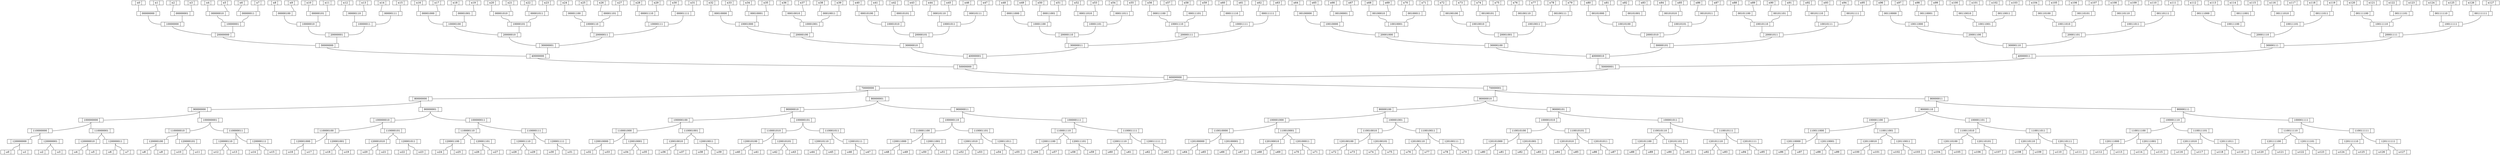graph "128 binairy tree general" {
	graph [bb="0,0,12922,864"];
	node [height=.1,
		label="\N",
		shape=record
	];
	α0000000	 [height=0.33333,
		label="<f0> |<f1> α0|<f2>",
		pos="35.5,852",
		rects="0,840.5,20,863.5 20,840.5,51,863.5 51,840.5,71,863.5",
		width=0.98611];
	00000000	 [height=0.33333,
		label="<f0> |<f1> 00000000|<f2>",
		pos="81.5,792",
		rects="26,780.5,46,803.5 46,780.5,117,803.5 117,780.5,137,803.5",
		width=1.5417];
	α0000000:f1 -- 00000000:f0	 [pos="35.5,840 35.5,824 35.5,820 35.5,804"];
	10000000	 [height=0.33333,
		label="<f0> |<f1> 10000000|<f2>",
		pos="213.5,732",
		rects="158,720.5,178,743.5 178,720.5,249,743.5 249,720.5,269,743.5",
		width=1.5417];
	00000000:f1 -- 10000000:f0	 [pos="81.5,780 81.5,740.42 116.92,732 156.5,732"];
	α0000001	 [height=0.33333,
		label="<f0> |<f1> α1|<f2>",
		pos="125.5,852",
		rects="90,840.5,110,863.5 110,840.5,141,863.5 141,840.5,161,863.5",
		width=0.98611];
	α0000001:f1 -- 00000000:f2	 [pos="125.5,840 125.5,823.98 127.5,820.02 127.5,804"];
	α0000010	 [height=0.33333,
		label="<f0> |<f1> α2|<f2>",
		pos="214.5,852",
		rects="179,840.5,199,863.5 199,840.5,230,863.5 230,840.5,250,863.5",
		width=0.98611];
	00000001	 [height=0.33333,
		label="<f0> |<f1> 00000001|<f2>",
		pos="259.5,792",
		rects="204,780.5,224,803.5 224,780.5,295,803.5 295,780.5,315,803.5",
		width=1.5417];
	α0000010:f1 -- 00000001:f0	 [pos="214.5,840 214.5,823.99 213.5,820.01 213.5,804"];
	00000001:f1 -- 10000000:f2	 [pos="259.5,780 259.5,764 259.5,760 259.5,744"];
	α0000011	 [height=0.33333,
		label="<f0> |<f1> α3|<f2>",
		pos="304.5,852",
		rects="269,840.5,289,863.5 289,840.5,320,863.5 320,840.5,340,863.5",
		width=0.98611];
	α0000011:f1 -- 00000001:f2	 [pos="304.5,840 304.5,823.99 305.5,820.01 305.5,804"];
	α0000100	 [height=0.33333,
		label="<f0> |<f1> α4|<f2>",
		pos="393.5,852",
		rects="358,840.5,378,863.5 378,840.5,409,863.5 409,840.5,429,863.5",
		width=0.98611];
	00000010	 [height=0.33333,
		label="<f0> |<f1> 00000010|<f2>",
		pos="439.5,792",
		rects="384,780.5,404,803.5 404,780.5,475,803.5 475,780.5,495,803.5",
		width=1.5417];
	α0000100:f1 -- 00000010:f0	 [pos="393.5,840 393.5,824 393.5,820 393.5,804"];
	10000001	 [height=0.33333,
		label="<f0> |<f1> 10000001|<f2>",
		pos="527.5,732",
		rects="472,720.5,492,743.5 492,720.5,563,743.5 563,720.5,583,743.5",
		width=1.5417];
	00000010:f1 -- 10000001:f0	 [pos="439.5,780 439.5,755.41 481.5,768.59 481.5,744"];
	α0000101	 [height=0.33333,
		label="<f0> |<f1> α5|<f2>",
		pos="482.5,852",
		rects="447,840.5,467,863.5 467,840.5,498,863.5 498,840.5,518,863.5",
		width=0.98611];
	α0000101:f1 -- 00000010:f2	 [pos="482.5,840 482.5,823.94 485.5,820.06 485.5,804"];
	α0000110	 [height=0.33333,
		label="<f0> |<f1> α6|<f2>",
		pos="571.5,852",
		rects="536,840.5,556,863.5 556,840.5,587,863.5 587,840.5,607,863.5",
		width=0.98611];
	00000011	 [height=0.33333,
		label="<f0> |<f1> 00000011|<f2>",
		pos="614.5,792",
		rects="559,780.5,579,803.5 579,780.5,650,803.5 650,780.5,670,803.5",
		width=1.5417];
	α0000110:f1 -- 00000011:f0	 [pos="571.5,840 571.5,823.94 568.5,820.06 568.5,804"];
	00000011:f1 -- 10000001:f2	 [pos="614.5,780 614.5,755.75 573.5,768.25 573.5,744"];
	α0000111	 [height=0.33333,
		label="<f0> |<f1> α7|<f2>",
		pos="660.5,852",
		rects="625,840.5,645,863.5 645,840.5,676,863.5 676,840.5,696,863.5",
		width=0.98611];
	α0000111:f1 -- 00000011:f2	 [pos="660.5,840 660.5,824 660.5,820 660.5,804"];
	α0001000	 [height=0.33333,
		label="<f0> |<f1> α8|<f2>",
		pos="749.5,852",
		rects="714,840.5,734,863.5 734,840.5,765,863.5 765,840.5,785,863.5",
		width=0.98611];
	00000100	 [height=0.33333,
		label="<f0> |<f1> 00000100|<f2>",
		pos="795.5,792",
		rects="740,780.5,760,803.5 760,780.5,831,803.5 831,780.5,851,803.5",
		width=1.5417];
	α0001000:f1 -- 00000100:f0	 [pos="749.5,840 749.5,824 749.5,820 749.5,804"];
	10000010	 [height=0.33333,
		label="<f0> |<f1> 10000010|<f2>",
		pos="933.5,732",
		rects="878,720.5,898,743.5 898,720.5,969,743.5 969,720.5,989,743.5",
		width=1.5417];
	00000100:f1 -- 10000010:f0	 [pos="795.5,780 795.5,738.15 834.65,732 876.5,732"];
	α0001001	 [height=0.33333,
		label="<f0> |<f1> α9|<f2>",
		pos="838.5,852",
		rects="803,840.5,823,863.5 823,840.5,854,863.5 854,840.5,874,863.5",
		width=0.98611];
	α0001001:f1 -- 00000100:f2	 [pos="838.5,840 838.5,823.94 841.5,820.06 841.5,804"];
	α0001010	 [height=0.33333,
		label="<f0> |<f1> α10|<f2>",
		pos="931.5,852",
		rects="892.5,840.5,912.5,863.5 912.5,840.5,950.5,863.5 950.5,840.5,970.5,863.5",
		width=1.0833];
	00000101	 [height=0.33333,
		label="<f0> |<f1> 00000101|<f2>",
		pos="979.5,792",
		rects="924,780.5,944,803.5 944,780.5,1015,803.5 1015,780.5,1035,803.5",
		width=1.5417];
	α0001010:f1 -- 00000101:f0	 [pos="931.5,840 931.5,823.98 933.5,820.02 933.5,804"];
	00000101:f1 -- 10000010:f2	 [pos="979.5,780 979.5,764 979.5,760 979.5,744"];
	α0001011	 [height=0.33333,
		label="<f0> |<f1> α11|<f2>",
		pos="1027.5,852",
		rects="988.5,840.5,1008.5,863.5 1008.5,840.5,1046.5,863.5 1046.5,840.5,1066.5,863.5",
		width=1.0833];
	α0001011:f1 -- 00000101:f2	 [pos="1027.5,840 1027.5,823.98 1025.5,820.02 1025.5,804"];
	α0001100	 [height=0.33333,
		label="<f0> |<f1> α12|<f2>",
		pos="1123.5,852",
		rects="1084.5,840.5,1104.5,863.5 1104.5,840.5,1142.5,863.5 1142.5,840.5,1162.5,863.5",
		width=1.0833];
	00000110	 [height=0.33333,
		label="<f0> |<f1> 00000110|<f2>",
		pos="1171.5,792",
		rects="1116,780.5,1136,803.5 1136,780.5,1207,803.5 1207,780.5,1227,803.5",
		width=1.5417];
	α0001100:f1 -- 00000110:f0	 [pos="1123.5,840 1123.5,823.98 1125.5,820.02 1125.5,804"];
	10000011	 [height=0.33333,
		label="<f0> |<f1> 10000011|<f2>",
		pos="1217.5,732",
		rects="1162,720.5,1182,743.5 1182,720.5,1253,743.5 1253,720.5,1273,743.5",
		width=1.5417];
	00000110:f1 -- 10000011:f0	 [pos="1171.5,780 1171.5,764 1171.5,760 1171.5,744"];
	α0001101	 [height=0.33333,
		label="<f0> |<f1> α13|<f2>",
		pos="1219.5,852",
		rects="1180.5,840.5,1200.5,863.5 1200.5,840.5,1238.5,863.5 1238.5,840.5,1258.5,863.5",
		width=1.0833];
	α0001101:f1 -- 00000110:f2	 [pos="1219.5,840 1219.5,823.98 1217.5,820.02 1217.5,804"];
	α0001110	 [height=0.33333,
		label="<f0> |<f1> α14|<f2>",
		pos="1315.5,852",
		rects="1276.5,840.5,1296.5,863.5 1296.5,840.5,1334.5,863.5 1334.5,840.5,1354.5,863.5",
		width=1.0833];
	00000111	 [height=0.33333,
		label="<f0> |<f1> 00000111|<f2>",
		pos="1361.5,792",
		rects="1306,780.5,1326,803.5 1326,780.5,1397,803.5 1397,780.5,1417,803.5",
		width=1.5417];
	α0001110:f1 -- 00000111:f0	 [pos="1315.5,840 1315.5,824 1315.5,820 1315.5,804"];
	00000111:f1 -- 10000011:f2	 [pos="1361.5,780 1361.5,735.84 1318.7,732 1274.5,732"];
	α0001111	 [height=0.33333,
		label="<f0> |<f1> α15|<f2>",
		pos="1411.5,852",
		rects="1372.5,840.5,1392.5,863.5 1392.5,840.5,1430.5,863.5 1430.5,840.5,1450.5,863.5",
		width=1.0833];
	α0001111:f1 -- 00000111:f2	 [pos="1411.5,840 1411.5,823.9 1407.5,820.1 1407.5,804"];
	α0010000	 [height=0.33333,
		label="<f0> |<f1> α16|<f2>",
		pos="1507.5,852",
		rects="1468.5,840.5,1488.5,863.5 1488.5,840.5,1526.5,863.5 1526.5,840.5,1546.5,863.5",
		width=1.0833];
	00001000	 [height=0.33333,
		label="<f0> |<f1> 00001000|<f2>",
		pos="1557.5,792",
		rects="1502,780.5,1522,803.5 1522,780.5,1593,803.5 1593,780.5,1613,803.5",
		width=1.5417];
	α0010000:f1 -- 00001000:f0	 [pos="1507.5,840 1507.5,823.9 1511.5,820.1 1511.5,804"];
	10000100	 [height=0.33333,
		label="<f0> |<f1> 10000100|<f2>",
		pos="1701.5,732",
		rects="1646,720.5,1666,743.5 1666,720.5,1737,743.5 1737,720.5,1757,743.5",
		width=1.5417];
	00001000:f1 -- 10000100:f0	 [pos="1557.5,780 1557.5,735.84 1600.3,732 1644.5,732"];
	α0010001	 [height=0.33333,
		label="<f0> |<f1> α17|<f2>",
		pos="1603.5,852",
		rects="1564.5,840.5,1584.5,863.5 1584.5,840.5,1622.5,863.5 1622.5,840.5,1642.5,863.5",
		width=1.0833];
	α0010001:f1 -- 00001000:f2	 [pos="1603.5,840 1603.5,824 1603.5,820 1603.5,804"];
	α0010010	 [height=0.33333,
		label="<f0> |<f1> α18|<f2>",
		pos="1699.5,852",
		rects="1660.5,840.5,1680.5,863.5 1680.5,840.5,1718.5,863.5 1718.5,840.5,1738.5,863.5",
		width=1.0833];
	00001001	 [height=0.33333,
		label="<f0> |<f1> 00001001|<f2>",
		pos="1747.5,792",
		rects="1692,780.5,1712,803.5 1712,780.5,1783,803.5 1783,780.5,1803,803.5",
		width=1.5417];
	α0010010:f1 -- 00001001:f0	 [pos="1699.5,840 1699.5,823.98 1701.5,820.02 1701.5,804"];
	00001001:f1 -- 10000100:f2	 [pos="1747.5,780 1747.5,764 1747.5,760 1747.5,744"];
	α0010011	 [height=0.33333,
		label="<f0> |<f1> α19|<f2>",
		pos="1795.5,852",
		rects="1756.5,840.5,1776.5,863.5 1776.5,840.5,1814.5,863.5 1814.5,840.5,1834.5,863.5",
		width=1.0833];
	α0010011:f1 -- 00001001:f2	 [pos="1795.5,840 1795.5,823.98 1793.5,820.02 1793.5,804"];
	α0010100	 [height=0.33333,
		label="<f0> |<f1> α20|<f2>",
		pos="1891.5,852",
		rects="1852.5,840.5,1872.5,863.5 1872.5,840.5,1910.5,863.5 1910.5,840.5,1930.5,863.5",
		width=1.0833];
	00001010	 [height=0.33333,
		label="<f0> |<f1> 00001010|<f2>",
		pos="1941.5,792",
		rects="1886,780.5,1906,803.5 1906,780.5,1977,803.5 1977,780.5,1997,803.5",
		width=1.5417];
	α0010100:f1 -- 00001010:f0	 [pos="1891.5,840 1891.5,823.9 1895.5,820.1 1895.5,804"];
	10000101	 [height=0.33333,
		label="<f0> |<f1> 10000101|<f2>",
		pos="2035.5,732",
		rects="1980,720.5,2000,743.5 2000,720.5,2071,743.5 2071,720.5,2091,743.5",
		width=1.5417];
	00001010:f1 -- 10000101:f0	 [pos="1941.5,780 1941.5,753.33 1989.5,770.67 1989.5,744"];
	α0010101	 [height=0.33333,
		label="<f0> |<f1> α21|<f2>",
		pos="1987.5,852",
		rects="1948.5,840.5,1968.5,863.5 1968.5,840.5,2006.5,863.5 2006.5,840.5,2026.5,863.5",
		width=1.0833];
	α0010101:f1 -- 00001010:f2	 [pos="1987.5,840 1987.5,824 1987.5,820 1987.5,804"];
	α0010110	 [height=0.33333,
		label="<f0> |<f1> α22|<f2>",
		pos="2083.5,852",
		rects="2044.5,840.5,2064.5,863.5 2064.5,840.5,2102.5,863.5 2102.5,840.5,2122.5,863.5",
		width=1.0833];
	00001011	 [height=0.33333,
		label="<f0> |<f1> 00001011|<f2>",
		pos="2129.5,792",
		rects="2074,780.5,2094,803.5 2094,780.5,2165,803.5 2165,780.5,2185,803.5",
		width=1.5417];
	α0010110:f1 -- 00001011:f0	 [pos="2083.5,840 2083.5,824 2083.5,820 2083.5,804"];
	00001011:f1 -- 10000101:f2	 [pos="2129.5,780 2129.5,753.33 2081.5,770.67 2081.5,744"];
	α0010111	 [height=0.33333,
		label="<f0> |<f1> α23|<f2>",
		pos="2179.5,852",
		rects="2140.5,840.5,2160.5,863.5 2160.5,840.5,2198.5,863.5 2198.5,840.5,2218.5,863.5",
		width=1.0833];
	α0010111:f1 -- 00001011:f2	 [pos="2179.5,840 2179.5,823.9 2175.5,820.1 2175.5,804"];
	α0011000	 [height=0.33333,
		label="<f0> |<f1> α24|<f2>",
		pos="2275.5,852",
		rects="2236.5,840.5,2256.5,863.5 2256.5,840.5,2294.5,863.5 2294.5,840.5,2314.5,863.5",
		width=1.0833];
	00001100	 [height=0.33333,
		label="<f0> |<f1> 00001100|<f2>",
		pos="2325.5,792",
		rects="2270,780.5,2290,803.5 2290,780.5,2361,803.5 2361,780.5,2381,803.5",
		width=1.5417];
	α0011000:f1 -- 00001100:f0	 [pos="2275.5,840 2275.5,823.9 2279.5,820.1 2279.5,804"];
	10000110	 [height=0.33333,
		label="<f0> |<f1> 10000110|<f2>",
		pos="2419.5,732",
		rects="2364,720.5,2384,743.5 2384,720.5,2455,743.5 2455,720.5,2475,743.5",
		width=1.5417];
	00001100:f1 -- 10000110:f0	 [pos="2325.5,780 2325.5,753.33 2373.5,770.67 2373.5,744"];
	α0011001	 [height=0.33333,
		label="<f0> |<f1> α25|<f2>",
		pos="2371.5,852",
		rects="2332.5,840.5,2352.5,863.5 2352.5,840.5,2390.5,863.5 2390.5,840.5,2410.5,863.5",
		width=1.0833];
	α0011001:f1 -- 00001100:f2	 [pos="2371.5,840 2371.5,824 2371.5,820 2371.5,804"];
	α0011010	 [height=0.33333,
		label="<f0> |<f1> α26|<f2>",
		pos="2467.5,852",
		rects="2428.5,840.5,2448.5,863.5 2448.5,840.5,2486.5,863.5 2486.5,840.5,2506.5,863.5",
		width=1.0833];
	00001101	 [height=0.33333,
		label="<f0> |<f1> 00001101|<f2>",
		pos="2513.5,792",
		rects="2458,780.5,2478,803.5 2478,780.5,2549,803.5 2549,780.5,2569,803.5",
		width=1.5417];
	α0011010:f1 -- 00001101:f0	 [pos="2467.5,840 2467.5,824 2467.5,820 2467.5,804"];
	00001101:f1 -- 10000110:f2	 [pos="2513.5,780 2513.5,753.33 2465.5,770.67 2465.5,744"];
	α0011011	 [height=0.33333,
		label="<f0> |<f1> α27|<f2>",
		pos="2563.5,852",
		rects="2524.5,840.5,2544.5,863.5 2544.5,840.5,2582.5,863.5 2582.5,840.5,2602.5,863.5",
		width=1.0833];
	α0011011:f1 -- 00001101:f2	 [pos="2563.5,840 2563.5,823.9 2559.5,820.1 2559.5,804"];
	α0011100	 [height=0.33333,
		label="<f0> |<f1> α28|<f2>",
		pos="2659.5,852",
		rects="2620.5,840.5,2640.5,863.5 2640.5,840.5,2678.5,863.5 2678.5,840.5,2698.5,863.5",
		width=1.0833];
	00001110	 [height=0.33333,
		label="<f0> |<f1> 00001110|<f2>",
		pos="2707.5,792",
		rects="2652,780.5,2672,803.5 2672,780.5,2743,803.5 2743,780.5,2763,803.5",
		width=1.5417];
	α0011100:f1 -- 00001110:f0	 [pos="2659.5,840 2659.5,823.98 2661.5,820.02 2661.5,804"];
	10000111	 [height=0.33333,
		label="<f0> |<f1> 10000111|<f2>",
		pos="2753.5,732",
		rects="2698,720.5,2718,743.5 2718,720.5,2789,743.5 2789,720.5,2809,743.5",
		width=1.5417];
	00001110:f1 -- 10000111:f0	 [pos="2707.5,780 2707.5,764 2707.5,760 2707.5,744"];
	α0011101	 [height=0.33333,
		label="<f0> |<f1> α29|<f2>",
		pos="2755.5,852",
		rects="2716.5,840.5,2736.5,863.5 2736.5,840.5,2774.5,863.5 2774.5,840.5,2794.5,863.5",
		width=1.0833];
	α0011101:f1 -- 00001110:f2	 [pos="2755.5,840 2755.5,823.98 2753.5,820.02 2753.5,804"];
	α0011110	 [height=0.33333,
		label="<f0> |<f1> α30|<f2>",
		pos="2851.5,852",
		rects="2812.5,840.5,2832.5,863.5 2832.5,840.5,2870.5,863.5 2870.5,840.5,2890.5,863.5",
		width=1.0833];
	00001111	 [height=0.33333,
		label="<f0> |<f1> 00001111|<f2>",
		pos="2897.5,792",
		rects="2842,780.5,2862,803.5 2862,780.5,2933,803.5 2933,780.5,2953,803.5",
		width=1.5417];
	α0011110:f1 -- 00001111:f0	 [pos="2851.5,840 2851.5,824 2851.5,820 2851.5,804"];
	00001111:f1 -- 10000111:f2	 [pos="2897.5,780 2897.5,735.84 2854.7,732 2810.5,732"];
	α0011111	 [height=0.33333,
		label="<f0> |<f1> α31|<f2>",
		pos="2947.5,852",
		rects="2908.5,840.5,2928.5,863.5 2928.5,840.5,2966.5,863.5 2966.5,840.5,2986.5,863.5",
		width=1.0833];
	α0011111:f1 -- 00001111:f2	 [pos="2947.5,840 2947.5,823.9 2943.5,820.1 2943.5,804"];
	α0100000	 [height=0.33333,
		label="<f0> |<f1> α32|<f2>",
		pos="3043.5,852",
		rects="3004.5,840.5,3024.5,863.5 3024.5,840.5,3062.5,863.5 3062.5,840.5,3082.5,863.5",
		width=1.0833];
	00010000	 [height=0.33333,
		label="<f0> |<f1> 00010000|<f2>",
		pos="3093.5,792",
		rects="3038,780.5,3058,803.5 3058,780.5,3129,803.5 3129,780.5,3149,803.5",
		width=1.5417];
	α0100000:f1 -- 00010000:f0	 [pos="3043.5,840 3043.5,823.9 3047.5,820.1 3047.5,804"];
	10001000	 [height=0.33333,
		label="<f0> |<f1> 10001000|<f2>",
		pos="3237.5,732",
		rects="3182,720.5,3202,743.5 3202,720.5,3273,743.5 3273,720.5,3293,743.5",
		width=1.5417];
	00010000:f1 -- 10001000:f0	 [pos="3093.5,780 3093.5,735.84 3136.3,732 3180.5,732"];
	α0100001	 [height=0.33333,
		label="<f0> |<f1> α33|<f2>",
		pos="3139.5,852",
		rects="3100.5,840.5,3120.5,863.5 3120.5,840.5,3158.5,863.5 3158.5,840.5,3178.5,863.5",
		width=1.0833];
	α0100001:f1 -- 00010000:f2	 [pos="3139.5,840 3139.5,824 3139.5,820 3139.5,804"];
	α0100010	 [height=0.33333,
		label="<f0> |<f1> α34|<f2>",
		pos="3235.5,852",
		rects="3196.5,840.5,3216.5,863.5 3216.5,840.5,3254.5,863.5 3254.5,840.5,3274.5,863.5",
		width=1.0833];
	00010001	 [height=0.33333,
		label="<f0> |<f1> 00010001|<f2>",
		pos="3283.5,792",
		rects="3228,780.5,3248,803.5 3248,780.5,3319,803.5 3319,780.5,3339,803.5",
		width=1.5417];
	α0100010:f1 -- 00010001:f0	 [pos="3235.5,840 3235.5,823.98 3237.5,820.02 3237.5,804"];
	00010001:f1 -- 10001000:f2	 [pos="3283.5,780 3283.5,764 3283.5,760 3283.5,744"];
	α0100011	 [height=0.33333,
		label="<f0> |<f1> α35|<f2>",
		pos="3331.5,852",
		rects="3292.5,840.5,3312.5,863.5 3312.5,840.5,3350.5,863.5 3350.5,840.5,3370.5,863.5",
		width=1.0833];
	α0100011:f1 -- 00010001:f2	 [pos="3331.5,840 3331.5,823.98 3329.5,820.02 3329.5,804"];
	α0100100	 [height=0.33333,
		label="<f0> |<f1> α36|<f2>",
		pos="3427.5,852",
		rects="3388.5,840.5,3408.5,863.5 3408.5,840.5,3446.5,863.5 3446.5,840.5,3466.5,863.5",
		width=1.0833];
	00010010	 [height=0.33333,
		label="<f0> |<f1> 00010010|<f2>",
		pos="3477.5,792",
		rects="3422,780.5,3442,803.5 3442,780.5,3513,803.5 3513,780.5,3533,803.5",
		width=1.5417];
	α0100100:f1 -- 00010010:f0	 [pos="3427.5,840 3427.5,823.9 3431.5,820.1 3431.5,804"];
	10001001	 [height=0.33333,
		label="<f0> |<f1> 10001001|<f2>",
		pos="3571.5,732",
		rects="3516,720.5,3536,743.5 3536,720.5,3607,743.5 3607,720.5,3627,743.5",
		width=1.5417];
	00010010:f1 -- 10001001:f0	 [pos="3477.5,780 3477.5,753.33 3525.5,770.67 3525.5,744"];
	α0100101	 [height=0.33333,
		label="<f0> |<f1> α37|<f2>",
		pos="3523.5,852",
		rects="3484.5,840.5,3504.5,863.5 3504.5,840.5,3542.5,863.5 3542.5,840.5,3562.5,863.5",
		width=1.0833];
	α0100101:f1 -- 00010010:f2	 [pos="3523.5,840 3523.5,824 3523.5,820 3523.5,804"];
	α0100110	 [height=0.33333,
		label="<f0> |<f1> α38|<f2>",
		pos="3619.5,852",
		rects="3580.5,840.5,3600.5,863.5 3600.5,840.5,3638.5,863.5 3638.5,840.5,3658.5,863.5",
		width=1.0833];
	00010011	 [height=0.33333,
		label="<f0> |<f1> 00010011|<f2>",
		pos="3665.5,792",
		rects="3610,780.5,3630,803.5 3630,780.5,3701,803.5 3701,780.5,3721,803.5",
		width=1.5417];
	α0100110:f1 -- 00010011:f0	 [pos="3619.5,840 3619.5,824 3619.5,820 3619.5,804"];
	00010011:f1 -- 10001001:f2	 [pos="3665.5,780 3665.5,753.33 3617.5,770.67 3617.5,744"];
	α0100111	 [height=0.33333,
		label="<f0> |<f1> α39|<f2>",
		pos="3715.5,852",
		rects="3676.5,840.5,3696.5,863.5 3696.5,840.5,3734.5,863.5 3734.5,840.5,3754.5,863.5",
		width=1.0833];
	α0100111:f1 -- 00010011:f2	 [pos="3715.5,840 3715.5,823.9 3711.5,820.1 3711.5,804"];
	α0101000	 [height=0.33333,
		label="<f0> |<f1> α40|<f2>",
		pos="3811.5,852",
		rects="3772.5,840.5,3792.5,863.5 3792.5,840.5,3830.5,863.5 3830.5,840.5,3850.5,863.5",
		width=1.0833];
	00010100	 [height=0.33333,
		label="<f0> |<f1> 00010100|<f2>",
		pos="3861.5,792",
		rects="3806,780.5,3826,803.5 3826,780.5,3897,803.5 3897,780.5,3917,803.5",
		width=1.5417];
	α0101000:f1 -- 00010100:f0	 [pos="3811.5,840 3811.5,823.9 3815.5,820.1 3815.5,804"];
	10001010	 [height=0.33333,
		label="<f0> |<f1> 10001010|<f2>",
		pos="4005.5,732",
		rects="3950,720.5,3970,743.5 3970,720.5,4041,743.5 4041,720.5,4061,743.5",
		width=1.5417];
	00010100:f1 -- 10001010:f0	 [pos="3861.5,780 3861.5,735.84 3904.3,732 3948.5,732"];
	α0101001	 [height=0.33333,
		label="<f0> |<f1> α41|<f2>",
		pos="3907.5,852",
		rects="3868.5,840.5,3888.5,863.5 3888.5,840.5,3926.5,863.5 3926.5,840.5,3946.5,863.5",
		width=1.0833];
	α0101001:f1 -- 00010100:f2	 [pos="3907.5,840 3907.5,824 3907.5,820 3907.5,804"];
	α0101010	 [height=0.33333,
		label="<f0> |<f1> α42|<f2>",
		pos="4003.5,852",
		rects="3964.5,840.5,3984.5,863.5 3984.5,840.5,4022.5,863.5 4022.5,840.5,4042.5,863.5",
		width=1.0833];
	00010101	 [height=0.33333,
		label="<f0> |<f1> 00010101|<f2>",
		pos="4051.5,792",
		rects="3996,780.5,4016,803.5 4016,780.5,4087,803.5 4087,780.5,4107,803.5",
		width=1.5417];
	α0101010:f1 -- 00010101:f0	 [pos="4003.5,840 4003.5,823.98 4005.5,820.02 4005.5,804"];
	00010101:f1 -- 10001010:f2	 [pos="4051.5,780 4051.5,764 4051.5,760 4051.5,744"];
	α0101011	 [height=0.33333,
		label="<f0> |<f1> α43|<f2>",
		pos="4099.5,852",
		rects="4060.5,840.5,4080.5,863.5 4080.5,840.5,4118.5,863.5 4118.5,840.5,4138.5,863.5",
		width=1.0833];
	α0101011:f1 -- 00010101:f2	 [pos="4099.5,840 4099.5,823.98 4097.5,820.02 4097.5,804"];
	α0101100	 [height=0.33333,
		label="<f0> |<f1> α44|<f2>",
		pos="4195.5,852",
		rects="4156.5,840.5,4176.5,863.5 4176.5,840.5,4214.5,863.5 4214.5,840.5,4234.5,863.5",
		width=1.0833];
	00010110	 [height=0.33333,
		label="<f0> |<f1> 00010110|<f2>",
		pos="4243.5,792",
		rects="4188,780.5,4208,803.5 4208,780.5,4279,803.5 4279,780.5,4299,803.5",
		width=1.5417];
	α0101100:f1 -- 00010110:f0	 [pos="4195.5,840 4195.5,823.98 4197.5,820.02 4197.5,804"];
	10001011	 [height=0.33333,
		label="<f0> |<f1> 10001011|<f2>",
		pos="4289.5,732",
		rects="4234,720.5,4254,743.5 4254,720.5,4325,743.5 4325,720.5,4345,743.5",
		width=1.5417];
	00010110:f1 -- 10001011:f0	 [pos="4243.5,780 4243.5,764 4243.5,760 4243.5,744"];
	α0101101	 [height=0.33333,
		label="<f0> |<f1> α45|<f2>",
		pos="4291.5,852",
		rects="4252.5,840.5,4272.5,863.5 4272.5,840.5,4310.5,863.5 4310.5,840.5,4330.5,863.5",
		width=1.0833];
	α0101101:f1 -- 00010110:f2	 [pos="4291.5,840 4291.5,823.98 4289.5,820.02 4289.5,804"];
	α0101110	 [height=0.33333,
		label="<f0> |<f1> α46|<f2>",
		pos="4387.5,852",
		rects="4348.5,840.5,4368.5,863.5 4368.5,840.5,4406.5,863.5 4406.5,840.5,4426.5,863.5",
		width=1.0833];
	00010111	 [height=0.33333,
		label="<f0> |<f1> 00010111|<f2>",
		pos="4433.5,792",
		rects="4378,780.5,4398,803.5 4398,780.5,4469,803.5 4469,780.5,4489,803.5",
		width=1.5417];
	α0101110:f1 -- 00010111:f0	 [pos="4387.5,840 4387.5,824 4387.5,820 4387.5,804"];
	00010111:f1 -- 10001011:f2	 [pos="4433.5,780 4433.5,735.84 4390.7,732 4346.5,732"];
	α0101111	 [height=0.33333,
		label="<f0> |<f1> α47|<f2>",
		pos="4483.5,852",
		rects="4444.5,840.5,4464.5,863.5 4464.5,840.5,4502.5,863.5 4502.5,840.5,4522.5,863.5",
		width=1.0833];
	α0101111:f1 -- 00010111:f2	 [pos="4483.5,840 4483.5,823.9 4479.5,820.1 4479.5,804"];
	α0110000	 [height=0.33333,
		label="<f0> |<f1> α48|<f2>",
		pos="4579.5,852",
		rects="4540.5,840.5,4560.5,863.5 4560.5,840.5,4598.5,863.5 4598.5,840.5,4618.5,863.5",
		width=1.0833];
	00011000	 [height=0.33333,
		label="<f0> |<f1> 00011000|<f2>",
		pos="4629.5,792",
		rects="4574,780.5,4594,803.5 4594,780.5,4665,803.5 4665,780.5,4685,803.5",
		width=1.5417];
	α0110000:f1 -- 00011000:f0	 [pos="4579.5,840 4579.5,823.9 4583.5,820.1 4583.5,804"];
	10001100	 [height=0.33333,
		label="<f0> |<f1> 10001100|<f2>",
		pos="4773.5,732",
		rects="4718,720.5,4738,743.5 4738,720.5,4809,743.5 4809,720.5,4829,743.5",
		width=1.5417];
	00011000:f1 -- 10001100:f0	 [pos="4629.5,780 4629.5,735.84 4672.3,732 4716.5,732"];
	α0110001	 [height=0.33333,
		label="<f0> |<f1> α49|<f2>",
		pos="4675.5,852",
		rects="4636.5,840.5,4656.5,863.5 4656.5,840.5,4694.5,863.5 4694.5,840.5,4714.5,863.5",
		width=1.0833];
	α0110001:f1 -- 00011000:f2	 [pos="4675.5,840 4675.5,824 4675.5,820 4675.5,804"];
	α0110010	 [height=0.33333,
		label="<f0> |<f1> α50|<f2>",
		pos="4771.5,852",
		rects="4732.5,840.5,4752.5,863.5 4752.5,840.5,4790.5,863.5 4790.5,840.5,4810.5,863.5",
		width=1.0833];
	00011001	 [height=0.33333,
		label="<f0> |<f1> 00011001|<f2>",
		pos="4819.5,792",
		rects="4764,780.5,4784,803.5 4784,780.5,4855,803.5 4855,780.5,4875,803.5",
		width=1.5417];
	α0110010:f1 -- 00011001:f0	 [pos="4771.5,840 4771.5,823.98 4773.5,820.02 4773.5,804"];
	00011001:f1 -- 10001100:f2	 [pos="4819.5,780 4819.5,764 4819.5,760 4819.5,744"];
	α0110011	 [height=0.33333,
		label="<f0> |<f1> α51|<f2>",
		pos="4867.5,852",
		rects="4828.5,840.5,4848.5,863.5 4848.5,840.5,4886.5,863.5 4886.5,840.5,4906.5,863.5",
		width=1.0833];
	α0110011:f1 -- 00011001:f2	 [pos="4867.5,840 4867.5,823.98 4865.5,820.02 4865.5,804"];
	α0110100	 [height=0.33333,
		label="<f0> |<f1> α52|<f2>",
		pos="4963.5,852",
		rects="4924.5,840.5,4944.5,863.5 4944.5,840.5,4982.5,863.5 4982.5,840.5,5002.5,863.5",
		width=1.0833];
	00011010	 [height=0.33333,
		label="<f0> |<f1> 00011010|<f2>",
		pos="5011.5,792",
		rects="4956,780.5,4976,803.5 4976,780.5,5047,803.5 5047,780.5,5067,803.5",
		width=1.5417];
	α0110100:f1 -- 00011010:f0	 [pos="4963.5,840 4963.5,823.98 4965.5,820.02 4965.5,804"];
	10001101	 [height=0.33333,
		label="<f0> |<f1> 10001101|<f2>",
		pos="5057.5,732",
		rects="5002,720.5,5022,743.5 5022,720.5,5093,743.5 5093,720.5,5113,743.5",
		width=1.5417];
	00011010:f1 -- 10001101:f0	 [pos="5011.5,780 5011.5,764 5011.5,760 5011.5,744"];
	α0110101	 [height=0.33333,
		label="<f0> |<f1> α53|<f2>",
		pos="5059.5,852",
		rects="5020.5,840.5,5040.5,863.5 5040.5,840.5,5078.5,863.5 5078.5,840.5,5098.5,863.5",
		width=1.0833];
	α0110101:f1 -- 00011010:f2	 [pos="5059.5,840 5059.5,823.98 5057.5,820.02 5057.5,804"];
	α0110110	 [height=0.33333,
		label="<f0> |<f1> α54|<f2>",
		pos="5155.5,852",
		rects="5116.5,840.5,5136.5,863.5 5136.5,840.5,5174.5,863.5 5174.5,840.5,5194.5,863.5",
		width=1.0833];
	00011011	 [height=0.33333,
		label="<f0> |<f1> 00011011|<f2>",
		pos="5201.5,792",
		rects="5146,780.5,5166,803.5 5166,780.5,5237,803.5 5237,780.5,5257,803.5",
		width=1.5417];
	α0110110:f1 -- 00011011:f0	 [pos="5155.5,840 5155.5,824 5155.5,820 5155.5,804"];
	00011011:f1 -- 10001101:f2	 [pos="5201.5,780 5201.5,735.84 5158.7,732 5114.5,732"];
	α0110111	 [height=0.33333,
		label="<f0> |<f1> α55|<f2>",
		pos="5251.5,852",
		rects="5212.5,840.5,5232.5,863.5 5232.5,840.5,5270.5,863.5 5270.5,840.5,5290.5,863.5",
		width=1.0833];
	α0110111:f1 -- 00011011:f2	 [pos="5251.5,840 5251.5,823.9 5247.5,820.1 5247.5,804"];
	α0111000	 [height=0.33333,
		label="<f0> |<f1> α56|<f2>",
		pos="5347.5,852",
		rects="5308.5,840.5,5328.5,863.5 5328.5,840.5,5366.5,863.5 5366.5,840.5,5386.5,863.5",
		width=1.0833];
	00011100	 [height=0.33333,
		label="<f0> |<f1> 00011100|<f2>",
		pos="5397.5,792",
		rects="5342,780.5,5362,803.5 5362,780.5,5433,803.5 5433,780.5,5453,803.5",
		width=1.5417];
	α0111000:f1 -- 00011100:f0	 [pos="5347.5,840 5347.5,823.9 5351.5,820.1 5351.5,804"];
	10001110	 [height=0.33333,
		label="<f0> |<f1> 10001110|<f2>",
		pos="5491.5,732",
		rects="5436,720.5,5456,743.5 5456,720.5,5527,743.5 5527,720.5,5547,743.5",
		width=1.5417];
	00011100:f1 -- 10001110:f0	 [pos="5397.5,780 5397.5,753.33 5445.5,770.67 5445.5,744"];
	α0111001	 [height=0.33333,
		label="<f0> |<f1> α57|<f2>",
		pos="5443.5,852",
		rects="5404.5,840.5,5424.5,863.5 5424.5,840.5,5462.5,863.5 5462.5,840.5,5482.5,863.5",
		width=1.0833];
	α0111001:f1 -- 00011100:f2	 [pos="5443.5,840 5443.5,824 5443.5,820 5443.5,804"];
	α0111010	 [height=0.33333,
		label="<f0> |<f1> α58|<f2>",
		pos="5539.5,852",
		rects="5500.5,840.5,5520.5,863.5 5520.5,840.5,5558.5,863.5 5558.5,840.5,5578.5,863.5",
		width=1.0833];
	00011101	 [height=0.33333,
		label="<f0> |<f1> 00011101|<f2>",
		pos="5585.5,792",
		rects="5530,780.5,5550,803.5 5550,780.5,5621,803.5 5621,780.5,5641,803.5",
		width=1.5417];
	α0111010:f1 -- 00011101:f0	 [pos="5539.5,840 5539.5,824 5539.5,820 5539.5,804"];
	00011101:f1 -- 10001110:f2	 [pos="5585.5,780 5585.5,753.33 5537.5,770.67 5537.5,744"];
	α0111011	 [height=0.33333,
		label="<f0> |<f1> α59|<f2>",
		pos="5635.5,852",
		rects="5596.5,840.5,5616.5,863.5 5616.5,840.5,5654.5,863.5 5654.5,840.5,5674.5,863.5",
		width=1.0833];
	α0111011:f1 -- 00011101:f2	 [pos="5635.5,840 5635.5,823.9 5631.5,820.1 5631.5,804"];
	α0111100	 [height=0.33333,
		label="<f0> |<f1> α60|<f2>",
		pos="5731.5,852",
		rects="5692.5,840.5,5712.5,863.5 5712.5,840.5,5750.5,863.5 5750.5,840.5,5770.5,863.5",
		width=1.0833];
	00011110	 [height=0.33333,
		label="<f0> |<f1> 00011110|<f2>",
		pos="5779.5,792",
		rects="5724,780.5,5744,803.5 5744,780.5,5815,803.5 5815,780.5,5835,803.5",
		width=1.5417];
	α0111100:f1 -- 00011110:f0	 [pos="5731.5,840 5731.5,823.98 5733.5,820.02 5733.5,804"];
	10001111	 [height=0.33333,
		label="<f0> |<f1> 10001111|<f2>",
		pos="5825.5,732",
		rects="5770,720.5,5790,743.5 5790,720.5,5861,743.5 5861,720.5,5881,743.5",
		width=1.5417];
	00011110:f1 -- 10001111:f0	 [pos="5779.5,780 5779.5,764 5779.5,760 5779.5,744"];
	α0111101	 [height=0.33333,
		label="<f0> |<f1> α61|<f2>",
		pos="5827.5,852",
		rects="5788.5,840.5,5808.5,863.5 5808.5,840.5,5846.5,863.5 5846.5,840.5,5866.5,863.5",
		width=1.0833];
	α0111101:f1 -- 00011110:f2	 [pos="5827.5,840 5827.5,823.98 5825.5,820.02 5825.5,804"];
	α0111110	 [height=0.33333,
		label="<f0> |<f1> α62|<f2>",
		pos="5923.5,852",
		rects="5884.5,840.5,5904.5,863.5 5904.5,840.5,5942.5,863.5 5942.5,840.5,5962.5,863.5",
		width=1.0833];
	00011111	 [height=0.33333,
		label="<f0> |<f1> 00011111|<f2>",
		pos="5969.5,792",
		rects="5914,780.5,5934,803.5 5934,780.5,6005,803.5 6005,780.5,6025,803.5",
		width=1.5417];
	α0111110:f1 -- 00011111:f0	 [pos="5923.5,840 5923.5,824 5923.5,820 5923.5,804"];
	00011111:f1 -- 10001111:f2	 [pos="5969.5,780 5969.5,735.84 5926.7,732 5882.5,732"];
	α0111111	 [height=0.33333,
		label="<f0> |<f1> α63|<f2>",
		pos="6019.5,852",
		rects="5980.5,840.5,6000.5,863.5 6000.5,840.5,6038.5,863.5 6038.5,840.5,6058.5,863.5",
		width=1.0833];
	α0111111:f1 -- 00011111:f2	 [pos="6019.5,840 6019.5,823.9 6015.5,820.1 6015.5,804"];
	α1000000	 [height=0.33333,
		label="<f0> |<f1> α64|<f2>",
		pos="6115.5,852",
		rects="6076.5,840.5,6096.5,863.5 6096.5,840.5,6134.5,863.5 6134.5,840.5,6154.5,863.5",
		width=1.0833];
	00100000	 [height=0.33333,
		label="<f0> |<f1> 00100000|<f2>",
		pos="6165.5,792",
		rects="6110,780.5,6130,803.5 6130,780.5,6201,803.5 6201,780.5,6221,803.5",
		width=1.5417];
	α1000000:f1 -- 00100000:f0	 [pos="6115.5,840 6115.5,823.9 6119.5,820.1 6119.5,804"];
	10010000	 [height=0.33333,
		label="<f0> |<f1> 10010000|<f2>",
		pos="6309.5,732",
		rects="6254,720.5,6274,743.5 6274,720.5,6345,743.5 6345,720.5,6365,743.5",
		width=1.5417];
	00100000:f1 -- 10010000:f0	 [pos="6165.5,780 6165.5,735.84 6208.3,732 6252.5,732"];
	α1000001	 [height=0.33333,
		label="<f0> |<f1> α65|<f2>",
		pos="6211.5,852",
		rects="6172.5,840.5,6192.5,863.5 6192.5,840.5,6230.5,863.5 6230.5,840.5,6250.5,863.5",
		width=1.0833];
	α1000001:f1 -- 00100000:f2	 [pos="6211.5,840 6211.5,824 6211.5,820 6211.5,804"];
	α1000010	 [height=0.33333,
		label="<f0> |<f1> α66|<f2>",
		pos="6307.5,852",
		rects="6268.5,840.5,6288.5,863.5 6288.5,840.5,6326.5,863.5 6326.5,840.5,6346.5,863.5",
		width=1.0833];
	00100001	 [height=0.33333,
		label="<f0> |<f1> 00100001|<f2>",
		pos="6355.5,792",
		rects="6300,780.5,6320,803.5 6320,780.5,6391,803.5 6391,780.5,6411,803.5",
		width=1.5417];
	α1000010:f1 -- 00100001:f0	 [pos="6307.5,840 6307.5,823.98 6309.5,820.02 6309.5,804"];
	00100001:f1 -- 10010000:f2	 [pos="6355.5,780 6355.5,764 6355.5,760 6355.5,744"];
	α1000011	 [height=0.33333,
		label="<f0> |<f1> α67|<f2>",
		pos="6403.5,852",
		rects="6364.5,840.5,6384.5,863.5 6384.5,840.5,6422.5,863.5 6422.5,840.5,6442.5,863.5",
		width=1.0833];
	α1000011:f1 -- 00100001:f2	 [pos="6403.5,840 6403.5,823.98 6401.5,820.02 6401.5,804"];
	α1000100	 [height=0.33333,
		label="<f0> |<f1> α68|<f2>",
		pos="6499.5,852",
		rects="6460.5,840.5,6480.5,863.5 6480.5,840.5,6518.5,863.5 6518.5,840.5,6538.5,863.5",
		width=1.0833];
	00100010	 [height=0.33333,
		label="<f0> |<f1> 00100010|<f2>",
		pos="6549.5,792",
		rects="6494,780.5,6514,803.5 6514,780.5,6585,803.5 6585,780.5,6605,803.5",
		width=1.5417];
	α1000100:f1 -- 00100010:f0	 [pos="6499.5,840 6499.5,823.9 6503.5,820.1 6503.5,804"];
	10010001	 [height=0.33333,
		label="<f0> |<f1> 10010001|<f2>",
		pos="6643.5,732",
		rects="6588,720.5,6608,743.5 6608,720.5,6679,743.5 6679,720.5,6699,743.5",
		width=1.5417];
	00100010:f1 -- 10010001:f0	 [pos="6549.5,780 6549.5,753.33 6597.5,770.67 6597.5,744"];
	α1000101	 [height=0.33333,
		label="<f0> |<f1> α69|<f2>",
		pos="6595.5,852",
		rects="6556.5,840.5,6576.5,863.5 6576.5,840.5,6614.5,863.5 6614.5,840.5,6634.5,863.5",
		width=1.0833];
	α1000101:f1 -- 00100010:f2	 [pos="6595.5,840 6595.5,824 6595.5,820 6595.5,804"];
	α1000110	 [height=0.33333,
		label="<f0> |<f1> α70|<f2>",
		pos="6691.5,852",
		rects="6652.5,840.5,6672.5,863.5 6672.5,840.5,6710.5,863.5 6710.5,840.5,6730.5,863.5",
		width=1.0833];
	00100011	 [height=0.33333,
		label="<f0> |<f1> 00100011|<f2>",
		pos="6737.5,792",
		rects="6682,780.5,6702,803.5 6702,780.5,6773,803.5 6773,780.5,6793,803.5",
		width=1.5417];
	α1000110:f1 -- 00100011:f0	 [pos="6691.5,840 6691.5,824 6691.5,820 6691.5,804"];
	00100011:f1 -- 10010001:f2	 [pos="6737.5,780 6737.5,753.33 6689.5,770.67 6689.5,744"];
	α1000111	 [height=0.33333,
		label="<f0> |<f1> α71|<f2>",
		pos="6787.5,852",
		rects="6748.5,840.5,6768.5,863.5 6768.5,840.5,6806.5,863.5 6806.5,840.5,6826.5,863.5",
		width=1.0833];
	α1000111:f1 -- 00100011:f2	 [pos="6787.5,840 6787.5,823.9 6783.5,820.1 6783.5,804"];
	α1001000	 [height=0.33333,
		label="<f0> |<f1> α72|<f2>",
		pos="6883.5,852",
		rects="6844.5,840.5,6864.5,863.5 6864.5,840.5,6902.5,863.5 6902.5,840.5,6922.5,863.5",
		width=1.0833];
	00100100	 [height=0.33333,
		label="<f0> |<f1> 00100100|<f2>",
		pos="6933.5,792",
		rects="6878,780.5,6898,803.5 6898,780.5,6969,803.5 6969,780.5,6989,803.5",
		width=1.5417];
	α1001000:f1 -- 00100100:f0	 [pos="6883.5,840 6883.5,823.9 6887.5,820.1 6887.5,804"];
	10010010	 [height=0.33333,
		label="<f0> |<f1> 10010010|<f2>",
		pos="7077.5,732",
		rects="7022,720.5,7042,743.5 7042,720.5,7113,743.5 7113,720.5,7133,743.5",
		width=1.5417];
	00100100:f1 -- 10010010:f0	 [pos="6933.5,780 6933.5,735.84 6976.3,732 7020.5,732"];
	α1001001	 [height=0.33333,
		label="<f0> |<f1> α73|<f2>",
		pos="6979.5,852",
		rects="6940.5,840.5,6960.5,863.5 6960.5,840.5,6998.5,863.5 6998.5,840.5,7018.5,863.5",
		width=1.0833];
	α1001001:f1 -- 00100100:f2	 [pos="6979.5,840 6979.5,824 6979.5,820 6979.5,804"];
	α1001010	 [height=0.33333,
		label="<f0> |<f1> α74|<f2>",
		pos="7075.5,852",
		rects="7036.5,840.5,7056.5,863.5 7056.5,840.5,7094.5,863.5 7094.5,840.5,7114.5,863.5",
		width=1.0833];
	00100101	 [height=0.33333,
		label="<f0> |<f1> 00100101|<f2>",
		pos="7123.5,792",
		rects="7068,780.5,7088,803.5 7088,780.5,7159,803.5 7159,780.5,7179,803.5",
		width=1.5417];
	α1001010:f1 -- 00100101:f0	 [pos="7075.5,840 7075.5,823.98 7077.5,820.02 7077.5,804"];
	00100101:f1 -- 10010010:f2	 [pos="7123.5,780 7123.5,764 7123.5,760 7123.5,744"];
	α1001011	 [height=0.33333,
		label="<f0> |<f1> α75|<f2>",
		pos="7171.5,852",
		rects="7132.5,840.5,7152.5,863.5 7152.5,840.5,7190.5,863.5 7190.5,840.5,7210.5,863.5",
		width=1.0833];
	α1001011:f1 -- 00100101:f2	 [pos="7171.5,840 7171.5,823.98 7169.5,820.02 7169.5,804"];
	α1001100	 [height=0.33333,
		label="<f0> |<f1> α76|<f2>",
		pos="7267.5,852",
		rects="7228.5,840.5,7248.5,863.5 7248.5,840.5,7286.5,863.5 7286.5,840.5,7306.5,863.5",
		width=1.0833];
	00100110	 [height=0.33333,
		label="<f0> |<f1> 00100110|<f2>",
		pos="7315.5,792",
		rects="7260,780.5,7280,803.5 7280,780.5,7351,803.5 7351,780.5,7371,803.5",
		width=1.5417];
	α1001100:f1 -- 00100110:f0	 [pos="7267.5,840 7267.5,823.98 7269.5,820.02 7269.5,804"];
	10010011	 [height=0.33333,
		label="<f0> |<f1> 10010011|<f2>",
		pos="7361.5,732",
		rects="7306,720.5,7326,743.5 7326,720.5,7397,743.5 7397,720.5,7417,743.5",
		width=1.5417];
	00100110:f1 -- 10010011:f0	 [pos="7315.5,780 7315.5,764 7315.5,760 7315.5,744"];
	α1001101	 [height=0.33333,
		label="<f0> |<f1> α77|<f2>",
		pos="7363.5,852",
		rects="7324.5,840.5,7344.5,863.5 7344.5,840.5,7382.5,863.5 7382.5,840.5,7402.5,863.5",
		width=1.0833];
	α1001101:f1 -- 00100110:f2	 [pos="7363.5,840 7363.5,823.98 7361.5,820.02 7361.5,804"];
	α1001110	 [height=0.33333,
		label="<f0> |<f1> α78|<f2>",
		pos="7459.5,852",
		rects="7420.5,840.5,7440.5,863.5 7440.5,840.5,7478.5,863.5 7478.5,840.5,7498.5,863.5",
		width=1.0833];
	00100111	 [height=0.33333,
		label="<f0> |<f1> 00100111|<f2>",
		pos="7505.5,792",
		rects="7450,780.5,7470,803.5 7470,780.5,7541,803.5 7541,780.5,7561,803.5",
		width=1.5417];
	α1001110:f1 -- 00100111:f0	 [pos="7459.5,840 7459.5,824 7459.5,820 7459.5,804"];
	00100111:f1 -- 10010011:f2	 [pos="7505.5,780 7505.5,735.84 7462.7,732 7418.5,732"];
	α1001111	 [height=0.33333,
		label="<f0> |<f1> α79|<f2>",
		pos="7555.5,852",
		rects="7516.5,840.5,7536.5,863.5 7536.5,840.5,7574.5,863.5 7574.5,840.5,7594.5,863.5",
		width=1.0833];
	α1001111:f1 -- 00100111:f2	 [pos="7555.5,840 7555.5,823.9 7551.5,820.1 7551.5,804"];
	α1010000	 [height=0.33333,
		label="<f0> |<f1> α80|<f2>",
		pos="7651.5,852",
		rects="7612.5,840.5,7632.5,863.5 7632.5,840.5,7670.5,863.5 7670.5,840.5,7690.5,863.5",
		width=1.0833];
	00101000	 [height=0.33333,
		label="<f0> |<f1> 00101000|<f2>",
		pos="7701.5,792",
		rects="7646,780.5,7666,803.5 7666,780.5,7737,803.5 7737,780.5,7757,803.5",
		width=1.5417];
	α1010000:f1 -- 00101000:f0	 [pos="7651.5,840 7651.5,823.9 7655.5,820.1 7655.5,804"];
	10010100	 [height=0.33333,
		label="<f0> |<f1> 10010100|<f2>",
		pos="7845.5,732",
		rects="7790,720.5,7810,743.5 7810,720.5,7881,743.5 7881,720.5,7901,743.5",
		width=1.5417];
	00101000:f1 -- 10010100:f0	 [pos="7701.5,780 7701.5,735.84 7744.3,732 7788.5,732"];
	α1010001	 [height=0.33333,
		label="<f0> |<f1> α81|<f2>",
		pos="7747.5,852",
		rects="7708.5,840.5,7728.5,863.5 7728.5,840.5,7766.5,863.5 7766.5,840.5,7786.5,863.5",
		width=1.0833];
	α1010001:f1 -- 00101000:f2	 [pos="7747.5,840 7747.5,824 7747.5,820 7747.5,804"];
	α1010010	 [height=0.33333,
		label="<f0> |<f1> α82|<f2>",
		pos="7843.5,852",
		rects="7804.5,840.5,7824.5,863.5 7824.5,840.5,7862.5,863.5 7862.5,840.5,7882.5,863.5",
		width=1.0833];
	00101001	 [height=0.33333,
		label="<f0> |<f1> 00101001|<f2>",
		pos="7891.5,792",
		rects="7836,780.5,7856,803.5 7856,780.5,7927,803.5 7927,780.5,7947,803.5",
		width=1.5417];
	α1010010:f1 -- 00101001:f0	 [pos="7843.5,840 7843.5,823.98 7845.5,820.02 7845.5,804"];
	00101001:f1 -- 10010100:f2	 [pos="7891.5,780 7891.5,764 7891.5,760 7891.5,744"];
	α1010011	 [height=0.33333,
		label="<f0> |<f1> α83|<f2>",
		pos="7939.5,852",
		rects="7900.5,840.5,7920.5,863.5 7920.5,840.5,7958.5,863.5 7958.5,840.5,7978.5,863.5",
		width=1.0833];
	α1010011:f1 -- 00101001:f2	 [pos="7939.5,840 7939.5,823.98 7937.5,820.02 7937.5,804"];
	α1010100	 [height=0.33333,
		label="<f0> |<f1> α84|<f2>",
		pos="8035.5,852",
		rects="7996.5,840.5,8016.5,863.5 8016.5,840.5,8054.5,863.5 8054.5,840.5,8074.5,863.5",
		width=1.0833];
	00101010	 [height=0.33333,
		label="<f0> |<f1> 00101010|<f2>",
		pos="8083.5,792",
		rects="8028,780.5,8048,803.5 8048,780.5,8119,803.5 8119,780.5,8139,803.5",
		width=1.5417];
	α1010100:f1 -- 00101010:f0	 [pos="8035.5,840 8035.5,823.98 8037.5,820.02 8037.5,804"];
	10010101	 [height=0.33333,
		label="<f0> |<f1> 10010101|<f2>",
		pos="8129.5,732",
		rects="8074,720.5,8094,743.5 8094,720.5,8165,743.5 8165,720.5,8185,743.5",
		width=1.5417];
	00101010:f1 -- 10010101:f0	 [pos="8083.5,780 8083.5,764 8083.5,760 8083.5,744"];
	α1010101	 [height=0.33333,
		label="<f0> |<f1> α85|<f2>",
		pos="8131.5,852",
		rects="8092.5,840.5,8112.5,863.5 8112.5,840.5,8150.5,863.5 8150.5,840.5,8170.5,863.5",
		width=1.0833];
	α1010101:f1 -- 00101010:f2	 [pos="8131.5,840 8131.5,823.98 8129.5,820.02 8129.5,804"];
	α1010110	 [height=0.33333,
		label="<f0> |<f1> α86|<f2>",
		pos="8227.5,852",
		rects="8188.5,840.5,8208.5,863.5 8208.5,840.5,8246.5,863.5 8246.5,840.5,8266.5,863.5",
		width=1.0833];
	00101011	 [height=0.33333,
		label="<f0> |<f1> 00101011|<f2>",
		pos="8273.5,792",
		rects="8218,780.5,8238,803.5 8238,780.5,8309,803.5 8309,780.5,8329,803.5",
		width=1.5417];
	α1010110:f1 -- 00101011:f0	 [pos="8227.5,840 8227.5,824 8227.5,820 8227.5,804"];
	00101011:f1 -- 10010101:f2	 [pos="8273.5,780 8273.5,735.84 8230.7,732 8186.5,732"];
	α1010111	 [height=0.33333,
		label="<f0> |<f1> α87|<f2>",
		pos="8323.5,852",
		rects="8284.5,840.5,8304.5,863.5 8304.5,840.5,8342.5,863.5 8342.5,840.5,8362.5,863.5",
		width=1.0833];
	α1010111:f1 -- 00101011:f2	 [pos="8323.5,840 8323.5,823.9 8319.5,820.1 8319.5,804"];
	α1011000	 [height=0.33333,
		label="<f0> |<f1> α88|<f2>",
		pos="8419.5,852",
		rects="8380.5,840.5,8400.5,863.5 8400.5,840.5,8438.5,863.5 8438.5,840.5,8458.5,863.5",
		width=1.0833];
	00101100	 [height=0.33333,
		label="<f0> |<f1> 00101100|<f2>",
		pos="8469.5,792",
		rects="8414,780.5,8434,803.5 8434,780.5,8505,803.5 8505,780.5,8525,803.5",
		width=1.5417];
	α1011000:f1 -- 00101100:f0	 [pos="8419.5,840 8419.5,823.9 8423.5,820.1 8423.5,804"];
	10010110	 [height=0.33333,
		label="<f0> |<f1> 10010110|<f2>",
		pos="8563.5,732",
		rects="8508,720.5,8528,743.5 8528,720.5,8599,743.5 8599,720.5,8619,743.5",
		width=1.5417];
	00101100:f1 -- 10010110:f0	 [pos="8469.5,780 8469.5,753.33 8517.5,770.67 8517.5,744"];
	α1011001	 [height=0.33333,
		label="<f0> |<f1> α89|<f2>",
		pos="8515.5,852",
		rects="8476.5,840.5,8496.5,863.5 8496.5,840.5,8534.5,863.5 8534.5,840.5,8554.5,863.5",
		width=1.0833];
	α1011001:f1 -- 00101100:f2	 [pos="8515.5,840 8515.5,824 8515.5,820 8515.5,804"];
	α1011010	 [height=0.33333,
		label="<f0> |<f1> α90|<f2>",
		pos="8611.5,852",
		rects="8572.5,840.5,8592.5,863.5 8592.5,840.5,8630.5,863.5 8630.5,840.5,8650.5,863.5",
		width=1.0833];
	00101101	 [height=0.33333,
		label="<f0> |<f1> 00101101|<f2>",
		pos="8657.5,792",
		rects="8602,780.5,8622,803.5 8622,780.5,8693,803.5 8693,780.5,8713,803.5",
		width=1.5417];
	α1011010:f1 -- 00101101:f0	 [pos="8611.5,840 8611.5,824 8611.5,820 8611.5,804"];
	00101101:f1 -- 10010110:f2	 [pos="8657.5,780 8657.5,753.33 8609.5,770.67 8609.5,744"];
	α1011011	 [height=0.33333,
		label="<f0> |<f1> α91|<f2>",
		pos="8707.5,852",
		rects="8668.5,840.5,8688.5,863.5 8688.5,840.5,8726.5,863.5 8726.5,840.5,8746.5,863.5",
		width=1.0833];
	α1011011:f1 -- 00101101:f2	 [pos="8707.5,840 8707.5,823.9 8703.5,820.1 8703.5,804"];
	α1011100	 [height=0.33333,
		label="<f0> |<f1> α92|<f2>",
		pos="8803.5,852",
		rects="8764.5,840.5,8784.5,863.5 8784.5,840.5,8822.5,863.5 8822.5,840.5,8842.5,863.5",
		width=1.0833];
	00101110	 [height=0.33333,
		label="<f0> |<f1> 00101110|<f2>",
		pos="8851.5,792",
		rects="8796,780.5,8816,803.5 8816,780.5,8887,803.5 8887,780.5,8907,803.5",
		width=1.5417];
	α1011100:f1 -- 00101110:f0	 [pos="8803.5,840 8803.5,823.98 8805.5,820.02 8805.5,804"];
	10010111	 [height=0.33333,
		label="<f0> |<f1> 10010111|<f2>",
		pos="8897.5,732",
		rects="8842,720.5,8862,743.5 8862,720.5,8933,743.5 8933,720.5,8953,743.5",
		width=1.5417];
	00101110:f1 -- 10010111:f0	 [pos="8851.5,780 8851.5,764 8851.5,760 8851.5,744"];
	α1011101	 [height=0.33333,
		label="<f0> |<f1> α93|<f2>",
		pos="8899.5,852",
		rects="8860.5,840.5,8880.5,863.5 8880.5,840.5,8918.5,863.5 8918.5,840.5,8938.5,863.5",
		width=1.0833];
	α1011101:f1 -- 00101110:f2	 [pos="8899.5,840 8899.5,823.98 8897.5,820.02 8897.5,804"];
	α1011110	 [height=0.33333,
		label="<f0> |<f1> α94|<f2>",
		pos="8995.5,852",
		rects="8956.5,840.5,8976.5,863.5 8976.5,840.5,9014.5,863.5 9014.5,840.5,9034.5,863.5",
		width=1.0833];
	00101111	 [height=0.33333,
		label="<f0> |<f1> 00101111|<f2>",
		pos="9041.5,792",
		rects="8986,780.5,9006,803.5 9006,780.5,9077,803.5 9077,780.5,9097,803.5",
		width=1.5417];
	α1011110:f1 -- 00101111:f0	 [pos="8995.5,840 8995.5,824 8995.5,820 8995.5,804"];
	00101111:f1 -- 10010111:f2	 [pos="9041.5,780 9041.5,735.84 8998.7,732 8954.5,732"];
	α1011111	 [height=0.33333,
		label="<f0> |<f1> α95|<f2>",
		pos="9091.5,852",
		rects="9052.5,840.5,9072.5,863.5 9072.5,840.5,9110.5,863.5 9110.5,840.5,9130.5,863.5",
		width=1.0833];
	α1011111:f1 -- 00101111:f2	 [pos="9091.5,840 9091.5,823.9 9087.5,820.1 9087.5,804"];
	α1100000	 [height=0.33333,
		label="<f0> |<f1> α96|<f2>",
		pos="9187.5,852",
		rects="9148.5,840.5,9168.5,863.5 9168.5,840.5,9206.5,863.5 9206.5,840.5,9226.5,863.5",
		width=1.0833];
	00110000	 [height=0.33333,
		label="<f0> |<f1> 00110000|<f2>",
		pos="9237.5,792",
		rects="9182,780.5,9202,803.5 9202,780.5,9273,803.5 9273,780.5,9293,803.5",
		width=1.5417];
	α1100000:f1 -- 00110000:f0	 [pos="9187.5,840 9187.5,823.9 9191.5,820.1 9191.5,804"];
	10011000	 [height=0.33333,
		label="<f0> |<f1> 10011000|<f2>",
		pos="9381.5,732",
		rects="9326,720.5,9346,743.5 9346,720.5,9417,743.5 9417,720.5,9437,743.5",
		width=1.5417];
	00110000:f1 -- 10011000:f0	 [pos="9237.5,780 9237.5,735.84 9280.3,732 9324.5,732"];
	α1100001	 [height=0.33333,
		label="<f0> |<f1> α97|<f2>",
		pos="9283.5,852",
		rects="9244.5,840.5,9264.5,863.5 9264.5,840.5,9302.5,863.5 9302.5,840.5,9322.5,863.5",
		width=1.0833];
	α1100001:f1 -- 00110000:f2	 [pos="9283.5,840 9283.5,824 9283.5,820 9283.5,804"];
	α1100010	 [height=0.33333,
		label="<f0> |<f1> α98|<f2>",
		pos="9379.5,852",
		rects="9340.5,840.5,9360.5,863.5 9360.5,840.5,9398.5,863.5 9398.5,840.5,9418.5,863.5",
		width=1.0833];
	00110001	 [height=0.33333,
		label="<f0> |<f1> 00110001|<f2>",
		pos="9427.5,792",
		rects="9372,780.5,9392,803.5 9392,780.5,9463,803.5 9463,780.5,9483,803.5",
		width=1.5417];
	α1100010:f1 -- 00110001:f0	 [pos="9379.5,840 9379.5,823.98 9381.5,820.02 9381.5,804"];
	00110001:f1 -- 10011000:f2	 [pos="9427.5,780 9427.5,764 9427.5,760 9427.5,744"];
	α1100011	 [height=0.33333,
		label="<f0> |<f1> α99|<f2>",
		pos="9475.5,852",
		rects="9436.5,840.5,9456.5,863.5 9456.5,840.5,9494.5,863.5 9494.5,840.5,9514.5,863.5",
		width=1.0833];
	α1100011:f1 -- 00110001:f2	 [pos="9475.5,840 9475.5,823.98 9473.5,820.02 9473.5,804"];
	α1100100	 [height=0.33333,
		label="<f0> |<f1> α100|<f2>",
		pos="9574.5,852",
		rects="9532.5,840.5,9552.5,863.5 9552.5,840.5,9596.5,863.5 9596.5,840.5,9616.5,863.5",
		width=1.1667];
	00110010	 [height=0.33333,
		label="<f0> |<f1> 00110010|<f2>",
		pos="9630.5,792",
		rects="9575,780.5,9595,803.5 9595,780.5,9666,803.5 9666,780.5,9686,803.5",
		width=1.5417];
	α1100100:f1 -- 00110010:f0	 [pos="9574.5,840 9574.5,823.39 9584.5,820.61 9584.5,804"];
	10011001	 [height=0.33333,
		label="<f0> |<f1> 10011001|<f2>",
		pos="9727.5,732",
		rects="9672,720.5,9692,743.5 9692,720.5,9763,743.5 9763,720.5,9783,743.5",
		width=1.5417];
	00110010:f1 -- 10011001:f0	 [pos="9630.5,780 9630.5,752.26 9681.5,771.74 9681.5,744"];
	α1100101	 [height=0.33333,
		label="<f0> |<f1> α101|<f2>",
		pos="9676.5,852",
		rects="9634.5,840.5,9654.5,863.5 9654.5,840.5,9698.5,863.5 9698.5,840.5,9718.5,863.5",
		width=1.1667];
	α1100101:f1 -- 00110010:f2	 [pos="9676.5,840 9676.5,824 9676.5,820 9676.5,804"];
	α1100110	 [height=0.33333,
		label="<f0> |<f1> α102|<f2>",
		pos="9778.5,852",
		rects="9736.5,840.5,9756.5,863.5 9756.5,840.5,9800.5,863.5 9800.5,840.5,9820.5,863.5",
		width=1.1667];
	00110011	 [height=0.33333,
		label="<f0> |<f1> 00110011|<f2>",
		pos="9824.5,792",
		rects="9769,780.5,9789,803.5 9789,780.5,9860,803.5 9860,780.5,9880,803.5",
		width=1.5417];
	α1100110:f1 -- 00110011:f0	 [pos="9778.5,840 9778.5,824 9778.5,820 9778.5,804"];
	00110011:f1 -- 10011001:f2	 [pos="9824.5,780 9824.5,752.26 9773.5,771.74 9773.5,744"];
	α1100111	 [height=0.33333,
		label="<f0> |<f1> α103|<f2>",
		pos="9880.5,852",
		rects="9838.5,840.5,9858.5,863.5 9858.5,840.5,9902.5,863.5 9902.5,840.5,9922.5,863.5",
		width=1.1667];
	α1100111:f1 -- 00110011:f2	 [pos="9880.5,840 9880.5,823.39 9870.5,820.61 9870.5,804"];
	α1101000	 [height=0.33333,
		label="<f0> |<f1> α104|<f2>",
		pos="9982.5,852",
		rects="9940.5,840.5,9960.5,863.5 9960.5,840.5,10005,863.5 10005,840.5,10025,863.5",
		width=1.1667];
	00110100	 [height=0.33333,
		label="<f0> |<f1> 00110100|<f2>",
		pos="10039,792",
		rects="9983,780.5,10003,803.5 10003,780.5,10074,803.5 10074,780.5,10094,803.5",
		width=1.5417];
	α1101000:f1 -- 00110100:f0	 [pos="9982.5,840 9982.5,823.39 9992.5,820.61 9992.5,804"];
	10011010	 [height=0.33333,
		label="<f0> |<f1> 10011010|<f2>",
		pos="10136,732",
		rects="10080,720.5,10100,743.5 10100,720.5,10171,743.5 10171,720.5,10191,743.5",
		width=1.5417];
	00110100:f1 -- 10011010:f0	 [pos="10039,780 10039,752.26 10090,771.74 10090,744"];
	α1101001	 [height=0.33333,
		label="<f0> |<f1> α105|<f2>",
		pos="10085,852",
		rects="10043,840.5,10063,863.5 10063,840.5,10107,863.5 10107,840.5,10127,863.5",
		width=1.1667];
	α1101001:f1 -- 00110100:f2	 [pos="10085,840 10085,824 10085,820 10085,804"];
	α1101010	 [height=0.33333,
		label="<f0> |<f1> α106|<f2>",
		pos="10187,852",
		rects="10145,840.5,10165,863.5 10165,840.5,10209,863.5 10209,840.5,10229,863.5",
		width=1.1667];
	00110101	 [height=0.33333,
		label="<f0> |<f1> 00110101|<f2>",
		pos="10233,792",
		rects="10177,780.5,10197,803.5 10197,780.5,10268,803.5 10268,780.5,10288,803.5",
		width=1.5417];
	α1101010:f1 -- 00110101:f0	 [pos="10187,840 10187,824 10187,820 10187,804"];
	00110101:f1 -- 10011010:f2	 [pos="10233,780 10233,752.26 10182,771.74 10182,744"];
	α1101011	 [height=0.33333,
		label="<f0> |<f1> α107|<f2>",
		pos="10289,852",
		rects="10247,840.5,10267,863.5 10267,840.5,10311,863.5 10311,840.5,10331,863.5",
		width=1.1667];
	α1101011:f1 -- 00110101:f2	 [pos="10289,840 10289,823.39 10279,820.61 10279,804"];
	α1101100	 [height=0.33333,
		label="<f0> |<f1> α108|<f2>",
		pos="10391,852",
		rects="10349,840.5,10369,863.5 10369,840.5,10413,863.5 10413,840.5,10433,863.5",
		width=1.1667];
	00110110	 [height=0.33333,
		label="<f0> |<f1> 00110110|<f2>",
		pos="10442,792",
		rects="10386,780.5,10406,803.5 10406,780.5,10477,803.5 10477,780.5,10497,803.5",
		width=1.5417];
	α1101100:f1 -- 00110110:f0	 [pos="10391,840 10391,823.85 10396,820.15 10396,804"];
	10011011	 [height=0.33333,
		label="<f0> |<f1> 10011011|<f2>",
		pos="10488,732",
		rects="10432,720.5,10452,743.5 10452,720.5,10523,743.5 10523,720.5,10543,743.5",
		width=1.5417];
	00110110:f1 -- 10011011:f0	 [pos="10442,780 10442,764 10442,760 10442,744"];
	α1101101	 [height=0.33333,
		label="<f0> |<f1> α109|<f2>",
		pos="10493,852",
		rects="10451,840.5,10471,863.5 10471,840.5,10515,863.5 10515,840.5,10535,863.5",
		width=1.1667];
	α1101101:f1 -- 00110110:f2	 [pos="10493,840 10493,823.85 10488,820.15 10488,804"];
	α1101110	 [height=0.33333,
		label="<f0> |<f1> α110|<f2>",
		pos="10595,852",
		rects="10553,840.5,10573,863.5 10573,840.5,10617,863.5 10617,840.5,10637,863.5",
		width=1.1667];
	00110111	 [height=0.33333,
		label="<f0> |<f1> 00110111|<f2>",
		pos="10641,792",
		rects="10585,780.5,10605,803.5 10605,780.5,10676,803.5 10676,780.5,10696,803.5",
		width=1.5417];
	α1101110:f1 -- 00110111:f0	 [pos="10595,840 10595,824 10595,820 10595,804"];
	00110111:f1 -- 10011011:f2	 [pos="10641,780 10641,732.3 10592,732 10545,732"];
	α1101111	 [height=0.33333,
		label="<f0> |<f1> α111|<f2>",
		pos="10697,852",
		rects="10655,840.5,10675,863.5 10675,840.5,10719,863.5 10719,840.5,10739,863.5",
		width=1.1667];
	α1101111:f1 -- 00110111:f2	 [pos="10697,840 10697,823.39 10687,820.61 10687,804"];
	α1110000	 [height=0.33333,
		label="<f0> |<f1> α112|<f2>",
		pos="10799,852",
		rects="10757,840.5,10777,863.5 10777,840.5,10821,863.5 10821,840.5,10841,863.5",
		width=1.1667];
	00111000	 [height=0.33333,
		label="<f0> |<f1> 00111000|<f2>",
		pos="10855,792",
		rects="10799,780.5,10819,803.5 10819,780.5,10890,803.5 10890,780.5,10910,803.5",
		width=1.5417];
	α1110000:f1 -- 00111000:f0	 [pos="10799,840 10799,823.39 10809,820.61 10809,804"];
	10011100	 [height=0.33333,
		label="<f0> |<f1> 10011100|<f2>",
		pos="11008,732",
		rects="10952,720.5,10972,743.5 10972,720.5,11043,743.5 11043,720.5,11063,743.5",
		width=1.5417];
	00111000:f1 -- 10011100:f0	 [pos="10855,780 10855,732.3 10903,732 10951,732"];
	α1110001	 [height=0.33333,
		label="<f0> |<f1> α113|<f2>",
		pos="10901,852",
		rects="10859,840.5,10879,863.5 10879,840.5,10923,863.5 10923,840.5,10943,863.5",
		width=1.1667];
	α1110001:f1 -- 00111000:f2	 [pos="10901,840 10901,824 10901,820 10901,804"];
	α1110010	 [height=0.33333,
		label="<f0> |<f1> α114|<f2>",
		pos="11003,852",
		rects="10961,840.5,10981,863.5 10981,840.5,11025,863.5 11025,840.5,11045,863.5",
		width=1.1667];
	00111001	 [height=0.33333,
		label="<f0> |<f1> 00111001|<f2>",
		pos="11054,792",
		rects="10998,780.5,11018,803.5 11018,780.5,11089,803.5 11089,780.5,11109,803.5",
		width=1.5417];
	α1110010:f1 -- 00111001:f0	 [pos="11003,840 11003,823.85 11008,820.15 11008,804"];
	00111001:f1 -- 10011100:f2	 [pos="11054,780 11054,764 11054,760 11054,744"];
	α1110011	 [height=0.33333,
		label="<f0> |<f1> α115|<f2>",
		pos="11105,852",
		rects="11063,840.5,11083,863.5 11083,840.5,11127,863.5 11127,840.5,11147,863.5",
		width=1.1667];
	α1110011:f1 -- 00111001:f2	 [pos="11105,840 11105,823.85 11100,820.15 11100,804"];
	α1110100	 [height=0.33333,
		label="<f0> |<f1> α116|<f2>",
		pos="11207,852",
		rects="11165,840.5,11185,863.5 11185,840.5,11229,863.5 11229,840.5,11249,863.5",
		width=1.1667];
	00111010	 [height=0.33333,
		label="<f0> |<f1> 00111010|<f2>",
		pos="11258,792",
		rects="11202,780.5,11222,803.5 11222,780.5,11293,803.5 11293,780.5,11313,803.5",
		width=1.5417];
	α1110100:f1 -- 00111010:f0	 [pos="11207,840 11207,823.85 11212,820.15 11212,804"];
	10011101	 [height=0.33333,
		label="<f0> |<f1> 10011101|<f2>",
		pos="11304,732",
		rects="11248,720.5,11268,743.5 11268,720.5,11339,743.5 11339,720.5,11359,743.5",
		width=1.5417];
	00111010:f1 -- 10011101:f0	 [pos="11258,780 11258,764 11258,760 11258,744"];
	α1110101	 [height=0.33333,
		label="<f0> |<f1> α117|<f2>",
		pos="11309,852",
		rects="11267,840.5,11287,863.5 11287,840.5,11331,863.5 11331,840.5,11351,863.5",
		width=1.1667];
	α1110101:f1 -- 00111010:f2	 [pos="11309,840 11309,823.85 11304,820.15 11304,804"];
	α1110110	 [height=0.33333,
		label="<f0> |<f1> α118|<f2>",
		pos="11411,852",
		rects="11369,840.5,11389,863.5 11389,840.5,11433,863.5 11433,840.5,11453,863.5",
		width=1.1667];
	00111011	 [height=0.33333,
		label="<f0> |<f1> 00111011|<f2>",
		pos="11457,792",
		rects="11401,780.5,11421,803.5 11421,780.5,11492,803.5 11492,780.5,11512,803.5",
		width=1.5417];
	α1110110:f1 -- 00111011:f0	 [pos="11411,840 11411,824 11411,820 11411,804"];
	00111011:f1 -- 10011101:f2	 [pos="11457,780 11457,732.3 11408,732 11361,732"];
	α1110111	 [height=0.33333,
		label="<f0> |<f1> α119|<f2>",
		pos="11513,852",
		rects="11471,840.5,11491,863.5 11491,840.5,11535,863.5 11535,840.5,11555,863.5",
		width=1.1667];
	α1110111:f1 -- 00111011:f2	 [pos="11513,840 11513,823.39 11503,820.61 11503,804"];
	α1111000	 [height=0.33333,
		label="<f0> |<f1> α120|<f2>",
		pos="11615,852",
		rects="11573,840.5,11593,863.5 11593,840.5,11637,863.5 11637,840.5,11657,863.5",
		width=1.1667];
	00111100	 [height=0.33333,
		label="<f0> |<f1> 00111100|<f2>",
		pos="11671,792",
		rects="11615,780.5,11635,803.5 11635,780.5,11706,803.5 11706,780.5,11726,803.5",
		width=1.5417];
	α1111000:f1 -- 00111100:f0	 [pos="11615,840 11615,823.39 11625,820.61 11625,804"];
	10011110	 [height=0.33333,
		label="<f0> |<f1> 10011110|<f2>",
		pos="11768,732",
		rects="11712,720.5,11732,743.5 11732,720.5,11803,743.5 11803,720.5,11823,743.5",
		width=1.5417];
	00111100:f1 -- 10011110:f0	 [pos="11671,780 11671,752.26 11722,771.74 11722,744"];
	α1111001	 [height=0.33333,
		label="<f0> |<f1> α121|<f2>",
		pos="11717,852",
		rects="11675,840.5,11695,863.5 11695,840.5,11739,863.5 11739,840.5,11759,863.5",
		width=1.1667];
	α1111001:f1 -- 00111100:f2	 [pos="11717,840 11717,824 11717,820 11717,804"];
	α1111010	 [height=0.33333,
		label="<f0> |<f1> α122|<f2>",
		pos="11819,852",
		rects="11777,840.5,11797,863.5 11797,840.5,11841,863.5 11841,840.5,11861,863.5",
		width=1.1667];
	00111101	 [height=0.33333,
		label="<f0> |<f1> 00111101|<f2>",
		pos="11865,792",
		rects="11809,780.5,11829,803.5 11829,780.5,11900,803.5 11900,780.5,11920,803.5",
		width=1.5417];
	α1111010:f1 -- 00111101:f0	 [pos="11819,840 11819,824 11819,820 11819,804"];
	00111101:f1 -- 10011110:f2	 [pos="11865,780 11865,752.26 11814,771.74 11814,744"];
	α1111011	 [height=0.33333,
		label="<f0> |<f1> α123|<f2>",
		pos="11921,852",
		rects="11879,840.5,11899,863.5 11899,840.5,11943,863.5 11943,840.5,11963,863.5",
		width=1.1667];
	α1111011:f1 -- 00111101:f2	 [pos="11921,840 11921,823.39 11911,820.61 11911,804"];
	α1111100	 [height=0.33333,
		label="<f0> |<f1> α124|<f2>",
		pos="12023,852",
		rects="11981,840.5,12001,863.5 12001,840.5,12045,863.5 12045,840.5,12065,863.5",
		width=1.1667];
	00111110	 [height=0.33333,
		label="<f0> |<f1> 00111110|<f2>",
		pos="12074,792",
		rects="12018,780.5,12038,803.5 12038,780.5,12109,803.5 12109,780.5,12129,803.5",
		width=1.5417];
	α1111100:f1 -- 00111110:f0	 [pos="12023,840 12023,823.85 12028,820.15 12028,804"];
	10011111	 [height=0.33333,
		label="<f0> |<f1> 10011111|<f2>",
		pos="12120,732",
		rects="12064,720.5,12084,743.5 12084,720.5,12155,743.5 12155,720.5,12175,743.5",
		width=1.5417];
	00111110:f1 -- 10011111:f0	 [pos="12074,780 12074,764 12074,760 12074,744"];
	α1111101	 [height=0.33333,
		label="<f0> |<f1> α125|<f2>",
		pos="12125,852",
		rects="12083,840.5,12103,863.5 12103,840.5,12147,863.5 12147,840.5,12167,863.5",
		width=1.1667];
	α1111101:f1 -- 00111110:f2	 [pos="12125,840 12125,823.85 12120,820.15 12120,804"];
	α1111110	 [height=0.33333,
		label="<f0> |<f1> α126|<f2>",
		pos="12227,852",
		rects="12185,840.5,12205,863.5 12205,840.5,12249,863.5 12249,840.5,12269,863.5",
		width=1.1667];
	00111111	 [height=0.33333,
		label="<f0> |<f1> 00111111|<f2>",
		pos="12273,792",
		rects="12217,780.5,12237,803.5 12237,780.5,12308,803.5 12308,780.5,12328,803.5",
		width=1.5417];
	α1111110:f1 -- 00111111:f0	 [pos="12227,840 12227,824 12227,820 12227,804"];
	00111111:f1 -- 10011111:f2	 [pos="12273,780 12273,732.3 12224,732 12177,732"];
	α1111111	 [height=0.33333,
		label="<f0> |<f1> α127|<f2>",
		pos="12329,852",
		rects="12287,840.5,12307,863.5 12307,840.5,12351,863.5 12351,840.5,12371,863.5",
		width=1.1667];
	α1111111:f1 -- 00111111:f2	 [pos="12329,840 12329,823.39 12319,820.61 12319,804"];
	ω0000000	 [height=0.33333,
		label="<f0> |<f1> ω0|<f2>",
		pos="305.5,12",
		rects="269,0.5,289,23.5 289,0.5,322,23.5 322,0.5,342,23.5",
		width=1.0139];
	ω0000001	 [height=0.33333,
		label="<f0> |<f1> ω1|<f2>",
		pos="396.5,12",
		rects="360,0.5,380,23.5 380,0.5,413,23.5 413,0.5,433,23.5",
		width=1.0139];
	ω0000010	 [height=0.33333,
		label="<f0> |<f1> ω2|<f2>",
		pos="487.5,12",
		rects="451,0.5,471,23.5 471,0.5,504,23.5 504,0.5,524,23.5",
		width=1.0139];
	ω0000011	 [height=0.33333,
		label="<f0> |<f1> ω3|<f2>",
		pos="578.5,12",
		rects="542,0.5,562,23.5 562,0.5,595,23.5 595,0.5,615,23.5",
		width=1.0139];
	ω0000100	 [height=0.33333,
		label="<f0> |<f1> ω4|<f2>",
		pos="669.5,12",
		rects="633,0.5,653,23.5 653,0.5,686,23.5 686,0.5,706,23.5",
		width=1.0139];
	ω0000101	 [height=0.33333,
		label="<f0> |<f1> ω5|<f2>",
		pos="760.5,12",
		rects="724,0.5,744,23.5 744,0.5,777,23.5 777,0.5,797,23.5",
		width=1.0139];
	ω0000110	 [height=0.33333,
		label="<f0> |<f1> ω6|<f2>",
		pos="851.5,12",
		rects="815,0.5,835,23.5 835,0.5,868,23.5 868,0.5,888,23.5",
		width=1.0139];
	ω0000111	 [height=0.33333,
		label="<f0> |<f1> ω7|<f2>",
		pos="942.5,12",
		rects="906,0.5,926,23.5 926,0.5,959,23.5 959,0.5,979,23.5",
		width=1.0139];
	ω0001000	 [height=0.33333,
		label="<f0> |<f1> ω8|<f2>",
		pos="1033.5,12",
		rects="997,0.5,1017,23.5 1017,0.5,1050,23.5 1050,0.5,1070,23.5",
		width=1.0139];
	ω0001001	 [height=0.33333,
		label="<f0> |<f1> ω9|<f2>",
		pos="1124.5,12",
		rects="1088,0.5,1108,23.5 1108,0.5,1141,23.5 1141,0.5,1161,23.5",
		width=1.0139];
	ω0001010	 [height=0.33333,
		label="<f0> |<f1> ω10|<f2>",
		pos="1219.5,12",
		rects="1179.5,0.5,1199.5,23.5 1199.5,0.5,1239.5,23.5 1239.5,0.5,1259.5,23.5",
		width=1.1111];
	ω0001011	 [height=0.33333,
		label="<f0> |<f1> ω11|<f2>",
		pos="1317.5,12",
		rects="1277.5,0.5,1297.5,23.5 1297.5,0.5,1337.5,23.5 1337.5,0.5,1357.5,23.5",
		width=1.1111];
	ω0001100	 [height=0.33333,
		label="<f0> |<f1> ω12|<f2>",
		pos="1415.5,12",
		rects="1375.5,0.5,1395.5,23.5 1395.5,0.5,1435.5,23.5 1435.5,0.5,1455.5,23.5",
		width=1.1111];
	ω0001101	 [height=0.33333,
		label="<f0> |<f1> ω13|<f2>",
		pos="1513.5,12",
		rects="1473.5,0.5,1493.5,23.5 1493.5,0.5,1533.5,23.5 1533.5,0.5,1553.5,23.5",
		width=1.1111];
	ω0001110	 [height=0.33333,
		label="<f0> |<f1> ω14|<f2>",
		pos="1611.5,12",
		rects="1571.5,0.5,1591.5,23.5 1591.5,0.5,1631.5,23.5 1631.5,0.5,1651.5,23.5",
		width=1.1111];
	ω0001111	 [height=0.33333,
		label="<f0> |<f1> ω15|<f2>",
		pos="1709.5,12",
		rects="1669.5,0.5,1689.5,23.5 1689.5,0.5,1729.5,23.5 1729.5,0.5,1749.5,23.5",
		width=1.1111];
	ω0010000	 [height=0.33333,
		label="<f0> |<f1> ω16|<f2>",
		pos="1807.5,12",
		rects="1767.5,0.5,1787.5,23.5 1787.5,0.5,1827.5,23.5 1827.5,0.5,1847.5,23.5",
		width=1.1111];
	ω0010001	 [height=0.33333,
		label="<f0> |<f1> ω17|<f2>",
		pos="1905.5,12",
		rects="1865.5,0.5,1885.5,23.5 1885.5,0.5,1925.5,23.5 1925.5,0.5,1945.5,23.5",
		width=1.1111];
	ω0010010	 [height=0.33333,
		label="<f0> |<f1> ω18|<f2>",
		pos="2003.5,12",
		rects="1963.5,0.5,1983.5,23.5 1983.5,0.5,2023.5,23.5 2023.5,0.5,2043.5,23.5",
		width=1.1111];
	ω0010011	 [height=0.33333,
		label="<f0> |<f1> ω19|<f2>",
		pos="2101.5,12",
		rects="2061.5,0.5,2081.5,23.5 2081.5,0.5,2121.5,23.5 2121.5,0.5,2141.5,23.5",
		width=1.1111];
	ω0010100	 [height=0.33333,
		label="<f0> |<f1> ω20|<f2>",
		pos="2199.5,12",
		rects="2159.5,0.5,2179.5,23.5 2179.5,0.5,2219.5,23.5 2219.5,0.5,2239.5,23.5",
		width=1.1111];
	ω0010101	 [height=0.33333,
		label="<f0> |<f1> ω21|<f2>",
		pos="2297.5,12",
		rects="2257.5,0.5,2277.5,23.5 2277.5,0.5,2317.5,23.5 2317.5,0.5,2337.5,23.5",
		width=1.1111];
	ω0010110	 [height=0.33333,
		label="<f0> |<f1> ω22|<f2>",
		pos="2395.5,12",
		rects="2355.5,0.5,2375.5,23.5 2375.5,0.5,2415.5,23.5 2415.5,0.5,2435.5,23.5",
		width=1.1111];
	ω0010111	 [height=0.33333,
		label="<f0> |<f1> ω23|<f2>",
		pos="2493.5,12",
		rects="2453.5,0.5,2473.5,23.5 2473.5,0.5,2513.5,23.5 2513.5,0.5,2533.5,23.5",
		width=1.1111];
	ω0011000	 [height=0.33333,
		label="<f0> |<f1> ω24|<f2>",
		pos="2591.5,12",
		rects="2551.5,0.5,2571.5,23.5 2571.5,0.5,2611.5,23.5 2611.5,0.5,2631.5,23.5",
		width=1.1111];
	ω0011001	 [height=0.33333,
		label="<f0> |<f1> ω25|<f2>",
		pos="2689.5,12",
		rects="2649.5,0.5,2669.5,23.5 2669.5,0.5,2709.5,23.5 2709.5,0.5,2729.5,23.5",
		width=1.1111];
	ω0011010	 [height=0.33333,
		label="<f0> |<f1> ω26|<f2>",
		pos="2787.5,12",
		rects="2747.5,0.5,2767.5,23.5 2767.5,0.5,2807.5,23.5 2807.5,0.5,2827.5,23.5",
		width=1.1111];
	ω0011011	 [height=0.33333,
		label="<f0> |<f1> ω27|<f2>",
		pos="2885.5,12",
		rects="2845.5,0.5,2865.5,23.5 2865.5,0.5,2905.5,23.5 2905.5,0.5,2925.5,23.5",
		width=1.1111];
	ω0011100	 [height=0.33333,
		label="<f0> |<f1> ω28|<f2>",
		pos="2983.5,12",
		rects="2943.5,0.5,2963.5,23.5 2963.5,0.5,3003.5,23.5 3003.5,0.5,3023.5,23.5",
		width=1.1111];
	ω0011101	 [height=0.33333,
		label="<f0> |<f1> ω29|<f2>",
		pos="3081.5,12",
		rects="3041.5,0.5,3061.5,23.5 3061.5,0.5,3101.5,23.5 3101.5,0.5,3121.5,23.5",
		width=1.1111];
	ω0011110	 [height=0.33333,
		label="<f0> |<f1> ω30|<f2>",
		pos="3179.5,12",
		rects="3139.5,0.5,3159.5,23.5 3159.5,0.5,3199.5,23.5 3199.5,0.5,3219.5,23.5",
		width=1.1111];
	ω0011111	 [height=0.33333,
		label="<f0> |<f1> ω31|<f2>",
		pos="3277.5,12",
		rects="3237.5,0.5,3257.5,23.5 3257.5,0.5,3297.5,23.5 3297.5,0.5,3317.5,23.5",
		width=1.1111];
	ω0100000	 [height=0.33333,
		label="<f0> |<f1> ω32|<f2>",
		pos="3375.5,12",
		rects="3335.5,0.5,3355.5,23.5 3355.5,0.5,3395.5,23.5 3395.5,0.5,3415.5,23.5",
		width=1.1111];
	ω0100001	 [height=0.33333,
		label="<f0> |<f1> ω33|<f2>",
		pos="3473.5,12",
		rects="3433.5,0.5,3453.5,23.5 3453.5,0.5,3493.5,23.5 3493.5,0.5,3513.5,23.5",
		width=1.1111];
	ω0100010	 [height=0.33333,
		label="<f0> |<f1> ω34|<f2>",
		pos="3571.5,12",
		rects="3531.5,0.5,3551.5,23.5 3551.5,0.5,3591.5,23.5 3591.5,0.5,3611.5,23.5",
		width=1.1111];
	ω0100011	 [height=0.33333,
		label="<f0> |<f1> ω35|<f2>",
		pos="3669.5,12",
		rects="3629.5,0.5,3649.5,23.5 3649.5,0.5,3689.5,23.5 3689.5,0.5,3709.5,23.5",
		width=1.1111];
	ω0100100	 [height=0.33333,
		label="<f0> |<f1> ω36|<f2>",
		pos="3767.5,12",
		rects="3727.5,0.5,3747.5,23.5 3747.5,0.5,3787.5,23.5 3787.5,0.5,3807.5,23.5",
		width=1.1111];
	ω0100101	 [height=0.33333,
		label="<f0> |<f1> ω37|<f2>",
		pos="3865.5,12",
		rects="3825.5,0.5,3845.5,23.5 3845.5,0.5,3885.5,23.5 3885.5,0.5,3905.5,23.5",
		width=1.1111];
	ω0100110	 [height=0.33333,
		label="<f0> |<f1> ω38|<f2>",
		pos="3963.5,12",
		rects="3923.5,0.5,3943.5,23.5 3943.5,0.5,3983.5,23.5 3983.5,0.5,4003.5,23.5",
		width=1.1111];
	ω0100111	 [height=0.33333,
		label="<f0> |<f1> ω39|<f2>",
		pos="4061.5,12",
		rects="4021.5,0.5,4041.5,23.5 4041.5,0.5,4081.5,23.5 4081.5,0.5,4101.5,23.5",
		width=1.1111];
	ω0101000	 [height=0.33333,
		label="<f0> |<f1> ω40|<f2>",
		pos="4159.5,12",
		rects="4119.5,0.5,4139.5,23.5 4139.5,0.5,4179.5,23.5 4179.5,0.5,4199.5,23.5",
		width=1.1111];
	ω0101001	 [height=0.33333,
		label="<f0> |<f1> ω41|<f2>",
		pos="4257.5,12",
		rects="4217.5,0.5,4237.5,23.5 4237.5,0.5,4277.5,23.5 4277.5,0.5,4297.5,23.5",
		width=1.1111];
	ω0101010	 [height=0.33333,
		label="<f0> |<f1> ω42|<f2>",
		pos="4355.5,12",
		rects="4315.5,0.5,4335.5,23.5 4335.5,0.5,4375.5,23.5 4375.5,0.5,4395.5,23.5",
		width=1.1111];
	ω0101011	 [height=0.33333,
		label="<f0> |<f1> ω43|<f2>",
		pos="4453.5,12",
		rects="4413.5,0.5,4433.5,23.5 4433.5,0.5,4473.5,23.5 4473.5,0.5,4493.5,23.5",
		width=1.1111];
	ω0101100	 [height=0.33333,
		label="<f0> |<f1> ω44|<f2>",
		pos="4551.5,12",
		rects="4511.5,0.5,4531.5,23.5 4531.5,0.5,4571.5,23.5 4571.5,0.5,4591.5,23.5",
		width=1.1111];
	ω0101101	 [height=0.33333,
		label="<f0> |<f1> ω45|<f2>",
		pos="4649.5,12",
		rects="4609.5,0.5,4629.5,23.5 4629.5,0.5,4669.5,23.5 4669.5,0.5,4689.5,23.5",
		width=1.1111];
	ω0101110	 [height=0.33333,
		label="<f0> |<f1> ω46|<f2>",
		pos="4747.5,12",
		rects="4707.5,0.5,4727.5,23.5 4727.5,0.5,4767.5,23.5 4767.5,0.5,4787.5,23.5",
		width=1.1111];
	ω0101111	 [height=0.33333,
		label="<f0> |<f1> ω47|<f2>",
		pos="4845.5,12",
		rects="4805.5,0.5,4825.5,23.5 4825.5,0.5,4865.5,23.5 4865.5,0.5,4885.5,23.5",
		width=1.1111];
	ω0110000	 [height=0.33333,
		label="<f0> |<f1> ω48|<f2>",
		pos="4943.5,12",
		rects="4903.5,0.5,4923.5,23.5 4923.5,0.5,4963.5,23.5 4963.5,0.5,4983.5,23.5",
		width=1.1111];
	ω0110001	 [height=0.33333,
		label="<f0> |<f1> ω49|<f2>",
		pos="5041.5,12",
		rects="5001.5,0.5,5021.5,23.5 5021.5,0.5,5061.5,23.5 5061.5,0.5,5081.5,23.5",
		width=1.1111];
	ω0110010	 [height=0.33333,
		label="<f0> |<f1> ω50|<f2>",
		pos="5139.5,12",
		rects="5099.5,0.5,5119.5,23.5 5119.5,0.5,5159.5,23.5 5159.5,0.5,5179.5,23.5",
		width=1.1111];
	ω0110011	 [height=0.33333,
		label="<f0> |<f1> ω51|<f2>",
		pos="5237.5,12",
		rects="5197.5,0.5,5217.5,23.5 5217.5,0.5,5257.5,23.5 5257.5,0.5,5277.5,23.5",
		width=1.1111];
	ω0110100	 [height=0.33333,
		label="<f0> |<f1> ω52|<f2>",
		pos="5335.5,12",
		rects="5295.5,0.5,5315.5,23.5 5315.5,0.5,5355.5,23.5 5355.5,0.5,5375.5,23.5",
		width=1.1111];
	ω0110101	 [height=0.33333,
		label="<f0> |<f1> ω53|<f2>",
		pos="5433.5,12",
		rects="5393.5,0.5,5413.5,23.5 5413.5,0.5,5453.5,23.5 5453.5,0.5,5473.5,23.5",
		width=1.1111];
	ω0110110	 [height=0.33333,
		label="<f0> |<f1> ω54|<f2>",
		pos="5531.5,12",
		rects="5491.5,0.5,5511.5,23.5 5511.5,0.5,5551.5,23.5 5551.5,0.5,5571.5,23.5",
		width=1.1111];
	ω0110111	 [height=0.33333,
		label="<f0> |<f1> ω55|<f2>",
		pos="5629.5,12",
		rects="5589.5,0.5,5609.5,23.5 5609.5,0.5,5649.5,23.5 5649.5,0.5,5669.5,23.5",
		width=1.1111];
	ω0111000	 [height=0.33333,
		label="<f0> |<f1> ω56|<f2>",
		pos="5727.5,12",
		rects="5687.5,0.5,5707.5,23.5 5707.5,0.5,5747.5,23.5 5747.5,0.5,5767.5,23.5",
		width=1.1111];
	ω0111001	 [height=0.33333,
		label="<f0> |<f1> ω57|<f2>",
		pos="5825.5,12",
		rects="5785.5,0.5,5805.5,23.5 5805.5,0.5,5845.5,23.5 5845.5,0.5,5865.5,23.5",
		width=1.1111];
	ω0111010	 [height=0.33333,
		label="<f0> |<f1> ω58|<f2>",
		pos="5923.5,12",
		rects="5883.5,0.5,5903.5,23.5 5903.5,0.5,5943.5,23.5 5943.5,0.5,5963.5,23.5",
		width=1.1111];
	ω0111011	 [height=0.33333,
		label="<f0> |<f1> ω59|<f2>",
		pos="6021.5,12",
		rects="5981.5,0.5,6001.5,23.5 6001.5,0.5,6041.5,23.5 6041.5,0.5,6061.5,23.5",
		width=1.1111];
	ω0111100	 [height=0.33333,
		label="<f0> |<f1> ω60|<f2>",
		pos="6119.5,12",
		rects="6079.5,0.5,6099.5,23.5 6099.5,0.5,6139.5,23.5 6139.5,0.5,6159.5,23.5",
		width=1.1111];
	ω0111101	 [height=0.33333,
		label="<f0> |<f1> ω61|<f2>",
		pos="6217.5,12",
		rects="6177.5,0.5,6197.5,23.5 6197.5,0.5,6237.5,23.5 6237.5,0.5,6257.5,23.5",
		width=1.1111];
	ω0111110	 [height=0.33333,
		label="<f0> |<f1> ω62|<f2>",
		pos="6315.5,12",
		rects="6275.5,0.5,6295.5,23.5 6295.5,0.5,6335.5,23.5 6335.5,0.5,6355.5,23.5",
		width=1.1111];
	ω0111111	 [height=0.33333,
		label="<f0> |<f1> ω63|<f2>",
		pos="6413.5,12",
		rects="6373.5,0.5,6393.5,23.5 6393.5,0.5,6433.5,23.5 6433.5,0.5,6453.5,23.5",
		width=1.1111];
	ω1000000	 [height=0.33333,
		label="<f0> |<f1> ω64|<f2>",
		pos="6511.5,12",
		rects="6471.5,0.5,6491.5,23.5 6491.5,0.5,6531.5,23.5 6531.5,0.5,6551.5,23.5",
		width=1.1111];
	ω1000001	 [height=0.33333,
		label="<f0> |<f1> ω65|<f2>",
		pos="6609.5,12",
		rects="6569.5,0.5,6589.5,23.5 6589.5,0.5,6629.5,23.5 6629.5,0.5,6649.5,23.5",
		width=1.1111];
	ω1000010	 [height=0.33333,
		label="<f0> |<f1> ω66|<f2>",
		pos="6707.5,12",
		rects="6667.5,0.5,6687.5,23.5 6687.5,0.5,6727.5,23.5 6727.5,0.5,6747.5,23.5",
		width=1.1111];
	ω1000011	 [height=0.33333,
		label="<f0> |<f1> ω67|<f2>",
		pos="6805.5,12",
		rects="6765.5,0.5,6785.5,23.5 6785.5,0.5,6825.5,23.5 6825.5,0.5,6845.5,23.5",
		width=1.1111];
	ω1000100	 [height=0.33333,
		label="<f0> |<f1> ω68|<f2>",
		pos="6903.5,12",
		rects="6863.5,0.5,6883.5,23.5 6883.5,0.5,6923.5,23.5 6923.5,0.5,6943.5,23.5",
		width=1.1111];
	ω1000101	 [height=0.33333,
		label="<f0> |<f1> ω69|<f2>",
		pos="7001.5,12",
		rects="6961.5,0.5,6981.5,23.5 6981.5,0.5,7021.5,23.5 7021.5,0.5,7041.5,23.5",
		width=1.1111];
	ω1000110	 [height=0.33333,
		label="<f0> |<f1> ω70|<f2>",
		pos="7099.5,12",
		rects="7059.5,0.5,7079.5,23.5 7079.5,0.5,7119.5,23.5 7119.5,0.5,7139.5,23.5",
		width=1.1111];
	ω1000111	 [height=0.33333,
		label="<f0> |<f1> ω71|<f2>",
		pos="7197.5,12",
		rects="7157.5,0.5,7177.5,23.5 7177.5,0.5,7217.5,23.5 7217.5,0.5,7237.5,23.5",
		width=1.1111];
	ω1001000	 [height=0.33333,
		label="<f0> |<f1> ω72|<f2>",
		pos="7295.5,12",
		rects="7255.5,0.5,7275.5,23.5 7275.5,0.5,7315.5,23.5 7315.5,0.5,7335.5,23.5",
		width=1.1111];
	ω1001001	 [height=0.33333,
		label="<f0> |<f1> ω73|<f2>",
		pos="7393.5,12",
		rects="7353.5,0.5,7373.5,23.5 7373.5,0.5,7413.5,23.5 7413.5,0.5,7433.5,23.5",
		width=1.1111];
	ω1001010	 [height=0.33333,
		label="<f0> |<f1> ω74|<f2>",
		pos="7491.5,12",
		rects="7451.5,0.5,7471.5,23.5 7471.5,0.5,7511.5,23.5 7511.5,0.5,7531.5,23.5",
		width=1.1111];
	ω1001011	 [height=0.33333,
		label="<f0> |<f1> ω75|<f2>",
		pos="7589.5,12",
		rects="7549.5,0.5,7569.5,23.5 7569.5,0.5,7609.5,23.5 7609.5,0.5,7629.5,23.5",
		width=1.1111];
	ω1001100	 [height=0.33333,
		label="<f0> |<f1> ω76|<f2>",
		pos="7687.5,12",
		rects="7647.5,0.5,7667.5,23.5 7667.5,0.5,7707.5,23.5 7707.5,0.5,7727.5,23.5",
		width=1.1111];
	ω1001101	 [height=0.33333,
		label="<f0> |<f1> ω77|<f2>",
		pos="7785.5,12",
		rects="7745.5,0.5,7765.5,23.5 7765.5,0.5,7805.5,23.5 7805.5,0.5,7825.5,23.5",
		width=1.1111];
	ω1001110	 [height=0.33333,
		label="<f0> |<f1> ω78|<f2>",
		pos="7883.5,12",
		rects="7843.5,0.5,7863.5,23.5 7863.5,0.5,7903.5,23.5 7903.5,0.5,7923.5,23.5",
		width=1.1111];
	ω1001111	 [height=0.33333,
		label="<f0> |<f1> ω79|<f2>",
		pos="7981.5,12",
		rects="7941.5,0.5,7961.5,23.5 7961.5,0.5,8001.5,23.5 8001.5,0.5,8021.5,23.5",
		width=1.1111];
	ω1010000	 [height=0.33333,
		label="<f0> |<f1> ω80|<f2>",
		pos="8079.5,12",
		rects="8039.5,0.5,8059.5,23.5 8059.5,0.5,8099.5,23.5 8099.5,0.5,8119.5,23.5",
		width=1.1111];
	ω1010001	 [height=0.33333,
		label="<f0> |<f1> ω81|<f2>",
		pos="8177.5,12",
		rects="8137.5,0.5,8157.5,23.5 8157.5,0.5,8197.5,23.5 8197.5,0.5,8217.5,23.5",
		width=1.1111];
	ω1010010	 [height=0.33333,
		label="<f0> |<f1> ω82|<f2>",
		pos="8275.5,12",
		rects="8235.5,0.5,8255.5,23.5 8255.5,0.5,8295.5,23.5 8295.5,0.5,8315.5,23.5",
		width=1.1111];
	ω1010011	 [height=0.33333,
		label="<f0> |<f1> ω83|<f2>",
		pos="8373.5,12",
		rects="8333.5,0.5,8353.5,23.5 8353.5,0.5,8393.5,23.5 8393.5,0.5,8413.5,23.5",
		width=1.1111];
	ω1010100	 [height=0.33333,
		label="<f0> |<f1> ω84|<f2>",
		pos="8471.5,12",
		rects="8431.5,0.5,8451.5,23.5 8451.5,0.5,8491.5,23.5 8491.5,0.5,8511.5,23.5",
		width=1.1111];
	ω1010101	 [height=0.33333,
		label="<f0> |<f1> ω85|<f2>",
		pos="8569.5,12",
		rects="8529.5,0.5,8549.5,23.5 8549.5,0.5,8589.5,23.5 8589.5,0.5,8609.5,23.5",
		width=1.1111];
	ω1010110	 [height=0.33333,
		label="<f0> |<f1> ω86|<f2>",
		pos="8667.5,12",
		rects="8627.5,0.5,8647.5,23.5 8647.5,0.5,8687.5,23.5 8687.5,0.5,8707.5,23.5",
		width=1.1111];
	ω1010111	 [height=0.33333,
		label="<f0> |<f1> ω87|<f2>",
		pos="8765.5,12",
		rects="8725.5,0.5,8745.5,23.5 8745.5,0.5,8785.5,23.5 8785.5,0.5,8805.5,23.5",
		width=1.1111];
	ω1011000	 [height=0.33333,
		label="<f0> |<f1> ω88|<f2>",
		pos="8863.5,12",
		rects="8823.5,0.5,8843.5,23.5 8843.5,0.5,8883.5,23.5 8883.5,0.5,8903.5,23.5",
		width=1.1111];
	ω1011001	 [height=0.33333,
		label="<f0> |<f1> ω89|<f2>",
		pos="8961.5,12",
		rects="8921.5,0.5,8941.5,23.5 8941.5,0.5,8981.5,23.5 8981.5,0.5,9001.5,23.5",
		width=1.1111];
	ω1011010	 [height=0.33333,
		label="<f0> |<f1> ω90|<f2>",
		pos="9059.5,12",
		rects="9019.5,0.5,9039.5,23.5 9039.5,0.5,9079.5,23.5 9079.5,0.5,9099.5,23.5",
		width=1.1111];
	ω1011011	 [height=0.33333,
		label="<f0> |<f1> ω91|<f2>",
		pos="9157.5,12",
		rects="9117.5,0.5,9137.5,23.5 9137.5,0.5,9177.5,23.5 9177.5,0.5,9197.5,23.5",
		width=1.1111];
	ω1011100	 [height=0.33333,
		label="<f0> |<f1> ω92|<f2>",
		pos="9255.5,12",
		rects="9215.5,0.5,9235.5,23.5 9235.5,0.5,9275.5,23.5 9275.5,0.5,9295.5,23.5",
		width=1.1111];
	ω1011101	 [height=0.33333,
		label="<f0> |<f1> ω93|<f2>",
		pos="9353.5,12",
		rects="9313.5,0.5,9333.5,23.5 9333.5,0.5,9373.5,23.5 9373.5,0.5,9393.5,23.5",
		width=1.1111];
	ω1011110	 [height=0.33333,
		label="<f0> |<f1> ω94|<f2>",
		pos="9451.5,12",
		rects="9411.5,0.5,9431.5,23.5 9431.5,0.5,9471.5,23.5 9471.5,0.5,9491.5,23.5",
		width=1.1111];
	ω1011111	 [height=0.33333,
		label="<f0> |<f1> ω95|<f2>",
		pos="9549.5,12",
		rects="9509.5,0.5,9529.5,23.5 9529.5,0.5,9569.5,23.5 9569.5,0.5,9589.5,23.5",
		width=1.1111];
	ω1100000	 [height=0.33333,
		label="<f0> |<f1> ω96|<f2>",
		pos="9647.5,12",
		rects="9607.5,0.5,9627.5,23.5 9627.5,0.5,9667.5,23.5 9667.5,0.5,9687.5,23.5",
		width=1.1111];
	ω1100001	 [height=0.33333,
		label="<f0> |<f1> ω97|<f2>",
		pos="9745.5,12",
		rects="9705.5,0.5,9725.5,23.5 9725.5,0.5,9765.5,23.5 9765.5,0.5,9785.5,23.5",
		width=1.1111];
	ω1100010	 [height=0.33333,
		label="<f0> |<f1> ω98|<f2>",
		pos="9843.5,12",
		rects="9803.5,0.5,9823.5,23.5 9823.5,0.5,9863.5,23.5 9863.5,0.5,9883.5,23.5",
		width=1.1111];
	ω1100011	 [height=0.33333,
		label="<f0> |<f1> ω99|<f2>",
		pos="9941.5,12",
		rects="9901.5,0.5,9921.5,23.5 9921.5,0.5,9961.5,23.5 9961.5,0.5,9981.5,23.5",
		width=1.1111];
	ω1100100	 [height=0.33333,
		label="<f0> |<f1> ω100|<f2>",
		pos="10044,12",
		rects="10000,0.5,10020,23.5 10020,0.5,10067,23.5 10067,0.5,10087,23.5",
		width=1.2083];
	ω1100101	 [height=0.33333,
		label="<f0> |<f1> ω101|<f2>",
		pos="10149,12",
		rects="10105,0.5,10125,23.5 10125,0.5,10172,23.5 10172,0.5,10192,23.5",
		width=1.2083];
	ω1100110	 [height=0.33333,
		label="<f0> |<f1> ω102|<f2>",
		pos="10254,12",
		rects="10210,0.5,10230,23.5 10230,0.5,10277,23.5 10277,0.5,10297,23.5",
		width=1.2083];
	ω1100111	 [height=0.33333,
		label="<f0> |<f1> ω103|<f2>",
		pos="10359,12",
		rects="10315,0.5,10335,23.5 10335,0.5,10382,23.5 10382,0.5,10402,23.5",
		width=1.2083];
	ω1101000	 [height=0.33333,
		label="<f0> |<f1> ω104|<f2>",
		pos="10464,12",
		rects="10420,0.5,10440,23.5 10440,0.5,10487,23.5 10487,0.5,10507,23.5",
		width=1.2083];
	ω1101001	 [height=0.33333,
		label="<f0> |<f1> ω105|<f2>",
		pos="10569,12",
		rects="10525,0.5,10545,23.5 10545,0.5,10592,23.5 10592,0.5,10612,23.5",
		width=1.2083];
	ω1101010	 [height=0.33333,
		label="<f0> |<f1> ω106|<f2>",
		pos="10674,12",
		rects="10630,0.5,10650,23.5 10650,0.5,10697,23.5 10697,0.5,10717,23.5",
		width=1.2083];
	ω1101011	 [height=0.33333,
		label="<f0> |<f1> ω107|<f2>",
		pos="10779,12",
		rects="10735,0.5,10755,23.5 10755,0.5,10802,23.5 10802,0.5,10822,23.5",
		width=1.2083];
	ω1101100	 [height=0.33333,
		label="<f0> |<f1> ω108|<f2>",
		pos="10884,12",
		rects="10840,0.5,10860,23.5 10860,0.5,10907,23.5 10907,0.5,10927,23.5",
		width=1.2083];
	ω1101101	 [height=0.33333,
		label="<f0> |<f1> ω109|<f2>",
		pos="10989,12",
		rects="10945,0.5,10965,23.5 10965,0.5,11012,23.5 11012,0.5,11032,23.5",
		width=1.2083];
	ω1101110	 [height=0.33333,
		label="<f0> |<f1> ω110|<f2>",
		pos="11094,12",
		rects="11050,0.5,11070,23.5 11070,0.5,11117,23.5 11117,0.5,11137,23.5",
		width=1.2083];
	ω1101111	 [height=0.33333,
		label="<f0> |<f1> ω111|<f2>",
		pos="11199,12",
		rects="11155,0.5,11175,23.5 11175,0.5,11222,23.5 11222,0.5,11242,23.5",
		width=1.2083];
	ω1110000	 [height=0.33333,
		label="<f0> |<f1> ω112|<f2>",
		pos="11304,12",
		rects="11260,0.5,11280,23.5 11280,0.5,11327,23.5 11327,0.5,11347,23.5",
		width=1.2083];
	ω1110001	 [height=0.33333,
		label="<f0> |<f1> ω113|<f2>",
		pos="11409,12",
		rects="11365,0.5,11385,23.5 11385,0.5,11432,23.5 11432,0.5,11452,23.5",
		width=1.2083];
	ω1110010	 [height=0.33333,
		label="<f0> |<f1> ω114|<f2>",
		pos="11514,12",
		rects="11470,0.5,11490,23.5 11490,0.5,11537,23.5 11537,0.5,11557,23.5",
		width=1.2083];
	ω1110011	 [height=0.33333,
		label="<f0> |<f1> ω115|<f2>",
		pos="11619,12",
		rects="11575,0.5,11595,23.5 11595,0.5,11642,23.5 11642,0.5,11662,23.5",
		width=1.2083];
	ω1110100	 [height=0.33333,
		label="<f0> |<f1> ω116|<f2>",
		pos="11724,12",
		rects="11680,0.5,11700,23.5 11700,0.5,11747,23.5 11747,0.5,11767,23.5",
		width=1.2083];
	ω1110101	 [height=0.33333,
		label="<f0> |<f1> ω117|<f2>",
		pos="11829,12",
		rects="11785,0.5,11805,23.5 11805,0.5,11852,23.5 11852,0.5,11872,23.5",
		width=1.2083];
	ω1110110	 [height=0.33333,
		label="<f0> |<f1> ω118|<f2>",
		pos="11934,12",
		rects="11890,0.5,11910,23.5 11910,0.5,11957,23.5 11957,0.5,11977,23.5",
		width=1.2083];
	ω1110111	 [height=0.33333,
		label="<f0> |<f1> ω119|<f2>",
		pos="12039,12",
		rects="11995,0.5,12015,23.5 12015,0.5,12062,23.5 12062,0.5,12082,23.5",
		width=1.2083];
	ω1111000	 [height=0.33333,
		label="<f0> |<f1> ω120|<f2>",
		pos="12144,12",
		rects="12100,0.5,12120,23.5 12120,0.5,12167,23.5 12167,0.5,12187,23.5",
		width=1.2083];
	ω1111001	 [height=0.33333,
		label="<f0> |<f1> ω121|<f2>",
		pos="12249,12",
		rects="12205,0.5,12225,23.5 12225,0.5,12272,23.5 12272,0.5,12292,23.5",
		width=1.2083];
	ω1111010	 [height=0.33333,
		label="<f0> |<f1> ω122|<f2>",
		pos="12354,12",
		rects="12310,0.5,12330,23.5 12330,0.5,12377,23.5 12377,0.5,12397,23.5",
		width=1.2083];
	ω1111011	 [height=0.33333,
		label="<f0> |<f1> ω123|<f2>",
		pos="12459,12",
		rects="12415,0.5,12435,23.5 12435,0.5,12482,23.5 12482,0.5,12502,23.5",
		width=1.2083];
	ω1111100	 [height=0.33333,
		label="<f0> |<f1> ω124|<f2>",
		pos="12564,12",
		rects="12520,0.5,12540,23.5 12540,0.5,12587,23.5 12587,0.5,12607,23.5",
		width=1.2083];
	ω1111101	 [height=0.33333,
		label="<f0> |<f1> ω125|<f2>",
		pos="12669,12",
		rects="12625,0.5,12645,23.5 12645,0.5,12692,23.5 12692,0.5,12712,23.5",
		width=1.2083];
	ω1111110	 [height=0.33333,
		label="<f0> |<f1> ω126|<f2>",
		pos="12774,12",
		rects="12730,0.5,12750,23.5 12750,0.5,12797,23.5 12797,0.5,12817,23.5",
		width=1.2083];
	ω1111111	 [height=0.33333,
		label="<f0> |<f1> ω127|<f2>",
		pos="12879,12",
		rects="12835,0.5,12855,23.5 12855,0.5,12902,23.5 12902,0.5,12922,23.5",
		width=1.2083];
	20000000	 [height=0.33333,
		label="<f0> |<f1> 20000000|<f2>",
		pos="481.5,672",
		rects="426,660.5,446,683.5 446,660.5,517,683.5 517,660.5,537,683.5",
		width=1.5417];
	10000000:f1 -- 20000000:f0	 [pos="213.5,720 213.5,695.96 400.46,672 424.5,672"];
	10000001:f1 -- 20000000:f2	 [pos="527.5,720 527.5,704 527.5,700 527.5,684"];
	20000001	 [height=0.33333,
		label="<f0> |<f1> 20000001|<f2>",
		pos="1075.5,672",
		rects="1020,660.5,1040,683.5 1040,660.5,1111,683.5 1111,660.5,1131,683.5",
		width=1.5417];
	10000010:f1 -- 20000001:f0	 [pos="933.5,720 933.5,676.61 975.11,672 1018.5,672"];
	10000011:f1 -- 20000001:f2	 [pos="1217.5,720 1217.5,676.61 1175.9,672 1132.5,672"];
	20000010	 [height=0.33333,
		label="<f0> |<f1> 20000010|<f2>",
		pos="1989.5,672",
		rects="1934,660.5,1954,683.5 1954,660.5,2025,683.5 2025,660.5,2045,683.5",
		width=1.5417];
	10000100:f1 -- 20000010:f0	 [pos="1701.5,720 1701.5,693.79 1906.3,672 1932.5,672"];
	10000101:f1 -- 20000010:f2	 [pos="2035.5,720 2035.5,704 2035.5,700 2035.5,684"];
	20000011	 [height=0.33333,
		label="<f0> |<f1> 20000011|<f2>",
		pos="2465.5,672",
		rects="2410,660.5,2430,683.5 2430,660.5,2501,683.5 2501,660.5,2521,683.5",
		width=1.5417];
	10000110:f1 -- 20000011:f0	 [pos="2419.5,720 2419.5,704 2419.5,700 2419.5,684"];
	10000111:f1 -- 20000011:f2	 [pos="2753.5,720 2753.5,693.79 2548.7,672 2522.5,672"];
	20000100	 [height=0.33333,
		label="<f0> |<f1> 20000100|<f2>",
		pos="3525.5,672",
		rects="3470,660.5,3490,683.5 3490,660.5,3561,683.5 3561,660.5,3581,683.5",
		width=1.5417];
	10001000:f1 -- 20000100:f0	 [pos="3237.5,720 3237.5,693.79 3442.3,672 3468.5,672"];
	10001001:f1 -- 20000100:f2	 [pos="3571.5,720 3571.5,704 3571.5,700 3571.5,684"];
	20000101	 [height=0.33333,
		label="<f0> |<f1> 20000101|<f2>",
		pos="4147.5,672",
		rects="4092,660.5,4112,683.5 4112,660.5,4183,683.5 4183,660.5,4203,683.5",
		width=1.5417];
	10001010:f1 -- 20000101:f0	 [pos="4005.5,720 4005.5,676.61 4047.1,672 4090.5,672"];
	10001011:f1 -- 20000101:f2	 [pos="4289.5,720 4289.5,676.61 4247.9,672 4204.5,672"];
	20000110	 [height=0.33333,
		label="<f0> |<f1> 20000110|<f2>",
		pos="4915.5,672",
		rects="4860,660.5,4880,683.5 4880,660.5,4951,683.5 4951,660.5,4971,683.5",
		width=1.5417];
	10001100:f1 -- 20000110:f0	 [pos="4773.5,720 4773.5,676.61 4815.1,672 4858.5,672"];
	10001101:f1 -- 20000110:f2	 [pos="5057.5,720 5057.5,676.61 5015.9,672 4972.5,672"];
	20000111	 [height=0.33333,
		label="<f0> |<f1> 20000111|<f2>",
		pos="5537.5,672",
		rects="5482,660.5,5502,683.5 5502,660.5,5573,683.5 5573,660.5,5593,683.5",
		width=1.5417];
	10001110:f1 -- 20000111:f0	 [pos="5491.5,720 5491.5,704 5491.5,700 5491.5,684"];
	10001111:f1 -- 20000111:f2	 [pos="5825.5,720 5825.5,693.79 5620.7,672 5594.5,672"];
	20001000	 [height=0.33333,
		label="<f0> |<f1> 20001000|<f2>",
		pos="6597.5,672",
		rects="6542,660.5,6562,683.5 6562,660.5,6633,683.5 6633,660.5,6653,683.5",
		width=1.5417];
	10010000:f1 -- 20001000:f0	 [pos="6309.5,720 6309.5,693.79 6514.3,672 6540.5,672"];
	10010001:f1 -- 20001000:f2	 [pos="6643.5,720 6643.5,704 6643.5,700 6643.5,684"];
	20001001	 [height=0.33333,
		label="<f0> |<f1> 20001001|<f2>",
		pos="7219.5,672",
		rects="7164,660.5,7184,683.5 7184,660.5,7255,683.5 7255,660.5,7275,683.5",
		width=1.5417];
	10010010:f1 -- 20001001:f0	 [pos="7077.5,720 7077.5,676.61 7119.1,672 7162.5,672"];
	10010011:f1 -- 20001001:f2	 [pos="7361.5,720 7361.5,676.61 7319.9,672 7276.5,672"];
	20001010	 [height=0.33333,
		label="<f0> |<f1> 20001010|<f2>",
		pos="7987.5,672",
		rects="7932,660.5,7952,683.5 7952,660.5,8023,683.5 8023,660.5,8043,683.5",
		width=1.5417];
	10010100:f1 -- 20001010:f0	 [pos="7845.5,720 7845.5,676.61 7887.1,672 7930.5,672"];
	10010101:f1 -- 20001010:f2	 [pos="8129.5,720 8129.5,676.61 8087.9,672 8044.5,672"];
	20001011	 [height=0.33333,
		label="<f0> |<f1> 20001011|<f2>",
		pos="8609.5,672",
		rects="8554,660.5,8574,683.5 8574,660.5,8645,683.5 8645,660.5,8665,683.5",
		width=1.5417];
	10010110:f1 -- 20001011:f0	 [pos="8563.5,720 8563.5,704 8563.5,700 8563.5,684"];
	10010111:f1 -- 20001011:f2	 [pos="8897.5,720 8897.5,693.79 8692.7,672 8666.5,672"];
	20001100	 [height=0.33333,
		label="<f0> |<f1> 20001100|<f2>",
		pos="9681.5,672",
		rects="9626,660.5,9646,683.5 9646,660.5,9717,683.5 9717,660.5,9737,683.5",
		width=1.5417];
	10011000:f1 -- 20001100:f0	 [pos="9381.5,720 9381.5,692.48 9597,672 9624.5,672"];
	10011001:f1 -- 20001100:f2	 [pos="9727.5,720 9727.5,704 9727.5,700 9727.5,684"];
	20001101	 [height=0.33333,
		label="<f0> |<f1> 20001101|<f2>",
		pos="10182,672",
		rects="10126,660.5,10146,683.5 10146,660.5,10217,683.5 10217,660.5,10237,683.5",
		width=1.5417];
	10011010:f1 -- 20001101:f0	 [pos="10136,720 10136,704 10136,700 10136,684"];
	10011011:f1 -- 20001101:f2	 [pos="10488,720 10488,691.82 10267,672 10239,672"];
	20001110	 [height=0.33333,
		label="<f0> |<f1> 20001110|<f2>",
		pos="11156,672",
		rects="11100,660.5,11120,683.5 11120,660.5,11191,683.5 11191,660.5,11211,683.5",
		width=1.5417];
	10011100:f1 -- 20001110:f0	 [pos="11008,720 11008,674.27 11053,672 11099,672"];
	10011101:f1 -- 20001110:f2	 [pos="11304,720 11304,674.27 11258,672 11213,672"];
	20001111	 [height=0.33333,
		label="<f0> |<f1> 20001111|<f2>",
		pos="11814,672",
		rects="11758,660.5,11778,683.5 11778,660.5,11849,683.5 11849,660.5,11869,683.5",
		width=1.5417];
	10011110:f1 -- 20001111:f0	 [pos="11768,720 11768,704 11768,700 11768,684"];
	10011111:f1 -- 20001111:f2	 [pos="12120,720 12120,691.82 11899,672 11871,672"];
	120000000	 [height=0.33333,
		label="<f0> |<f1> 120000000|<f2>",
		pos="369.5,72",
		rects="311,60.5,331,83.5 331,60.5,408,83.5 408,60.5,428,83.5",
		width=1.625];
	120000000:f1 -- ω0000000:f2	 [pos="369.5,60 369.5,37.056 332.5,46.944 332.5,24"];
	120000000:f1 -- ω0000001:f0	 [pos="369.5,60 369.5,44 369.5,40 369.5,24"];
	120000001	 [height=0.33333,
		label="<f0> |<f1> 120000001|<f2>",
		pos="533.5,72",
		rects="475,60.5,495,83.5 495,60.5,572,83.5 572,60.5,592,83.5",
		width=1.625];
	120000001:f1 -- ω0000010:f2	 [pos="533.5,60 533.5,41.908 514.5,42.092 514.5,24"];
	120000001:f1 -- ω0000011:f0	 [pos="533.5,60 533.5,42.111 551.5,41.889 551.5,24"];
	120000010	 [height=0.33333,
		label="<f0> |<f1> 120000010|<f2>",
		pos="733.5,72",
		rects="675,60.5,695,83.5 695,60.5,772,83.5 772,60.5,792,83.5",
		width=1.625];
	120000010:f1 -- ω0000100:f2	 [pos="733.5,60 733.5,37.056 696.5,46.944 696.5,24"];
	120000010:f1 -- ω0000101:f0	 [pos="733.5,60 733.5,44 733.5,40 733.5,24"];
	120000011	 [height=0.33333,
		label="<f0> |<f1> 120000011|<f2>",
		pos="878.5,72",
		rects="820,60.5,840,83.5 840,60.5,917,83.5 917,60.5,937,83.5",
		width=1.625];
	120000011:f1 -- ω0000110:f2	 [pos="878.5,60 878.5,44 878.5,40 878.5,24"];
	120000011:f1 -- ω0000111:f0	 [pos="878.5,60 878.5,37.056 915.5,46.944 915.5,24"];
	120000100	 [height=0.33333,
		label="<f0> |<f1> 120000100|<f2>",
		pos="1097.5,72",
		rects="1039,60.5,1059,83.5 1059,60.5,1136,83.5 1136,60.5,1156,83.5",
		width=1.625];
	120000100:f1 -- ω0001000:f2	 [pos="1097.5,60 1097.5,37.056 1060.5,46.944 1060.5,24"];
	120000100:f1 -- ω0001001:f0	 [pos="1097.5,60 1097.5,44 1097.5,40 1097.5,24"];
	120000101	 [height=0.33333,
		label="<f0> |<f1> 120000101|<f2>",
		pos="1268.5,72",
		rects="1210,60.5,1230,83.5 1230,60.5,1307,83.5 1307,60.5,1327,83.5",
		width=1.625];
	120000101:f1 -- ω0001010:f2	 [pos="1268.5,60 1268.5,41.908 1249.5,42.092 1249.5,24"];
	120000101:f1 -- ω0001011:f0	 [pos="1268.5,60 1268.5,41.908 1287.5,42.092 1287.5,24"];
	120000110	 [height=0.33333,
		label="<f0> |<f1> 120000110|<f2>",
		pos="1464.5,72",
		rects="1406,60.5,1426,83.5 1426,60.5,1503,83.5 1503,60.5,1523,83.5",
		width=1.625];
	120000110:f1 -- ω0001100:f2	 [pos="1464.5,60 1464.5,41.908 1445.5,42.092 1445.5,24"];
	120000110:f1 -- ω0001101:f0	 [pos="1464.5,60 1464.5,41.908 1483.5,42.092 1483.5,24"];
	120000111	 [height=0.33333,
		label="<f0> |<f1> 120000111|<f2>",
		pos="1641.5,72",
		rects="1583,60.5,1603,83.5 1603,60.5,1680,83.5 1680,60.5,1700,83.5",
		width=1.625];
	120000111:f1 -- ω0001110:f2	 [pos="1641.5,60 1641.5,44 1641.5,40 1641.5,24"];
	120000111:f1 -- ω0001111:f0	 [pos="1641.5,60 1641.5,36.736 1679.5,47.264 1679.5,24"];
	120001000	 [height=0.33333,
		label="<f0> |<f1> 120001000|<f2>",
		pos="1875.5,72",
		rects="1817,60.5,1837,83.5 1837,60.5,1914,83.5 1914,60.5,1934,83.5",
		width=1.625];
	120001000:f1 -- ω0010000:f2	 [pos="1875.5,60 1875.5,36.736 1837.5,47.264 1837.5,24"];
	120001000:f1 -- ω0010001:f0	 [pos="1875.5,60 1875.5,44 1875.5,40 1875.5,24"];
	120001001	 [height=0.33333,
		label="<f0> |<f1> 120001001|<f2>",
		pos="2052.5,72",
		rects="1994,60.5,2014,83.5 2014,60.5,2091,83.5 2091,60.5,2111,83.5",
		width=1.625];
	120001001:f1 -- ω0010010:f2	 [pos="2052.5,60 2052.5,41.908 2033.5,42.092 2033.5,24"];
	120001001:f1 -- ω0010011:f0	 [pos="2052.5,60 2052.5,41.908 2071.5,42.092 2071.5,24"];
	120001010	 [height=0.33333,
		label="<f0> |<f1> 120001010|<f2>",
		pos="2267.5,72",
		rects="2209,60.5,2229,83.5 2229,60.5,2306,83.5 2306,60.5,2326,83.5",
		width=1.625];
	120001010:f1 -- ω0010100:f2	 [pos="2267.5,60 2267.5,36.736 2229.5,47.264 2229.5,24"];
	120001010:f1 -- ω0010101:f0	 [pos="2267.5,60 2267.5,44 2267.5,40 2267.5,24"];
	120001011	 [height=0.33333,
		label="<f0> |<f1> 120001011|<f2>",
		pos="2425.5,72",
		rects="2367,60.5,2387,83.5 2387,60.5,2464,83.5 2464,60.5,2484,83.5",
		width=1.625];
	120001011:f1 -- ω0010110:f2	 [pos="2425.5,60 2425.5,44 2425.5,40 2425.5,24"];
	120001011:f1 -- ω0010111:f0	 [pos="2425.5,60 2425.5,36.736 2463.5,47.264 2463.5,24"];
	120001100	 [height=0.33333,
		label="<f0> |<f1> 120001100|<f2>",
		pos="2659.5,72",
		rects="2601,60.5,2621,83.5 2621,60.5,2698,83.5 2698,60.5,2718,83.5",
		width=1.625];
	120001100:f1 -- ω0011000:f2	 [pos="2659.5,60 2659.5,36.736 2621.5,47.264 2621.5,24"];
	120001100:f1 -- ω0011001:f0	 [pos="2659.5,60 2659.5,44 2659.5,40 2659.5,24"];
	120001101	 [height=0.33333,
		label="<f0> |<f1> 120001101|<f2>",
		pos="2817.5,72",
		rects="2759,60.5,2779,83.5 2779,60.5,2856,83.5 2856,60.5,2876,83.5",
		width=1.625];
	120001101:f1 -- ω0011010:f2	 [pos="2817.5,60 2817.5,44 2817.5,40 2817.5,24"];
	120001101:f1 -- ω0011011:f0	 [pos="2817.5,60 2817.5,36.736 2855.5,47.264 2855.5,24"];
	120001110	 [height=0.33333,
		label="<f0> |<f1> 120001110|<f2>",
		pos="3032.5,72",
		rects="2974,60.5,2994,83.5 2994,60.5,3071,83.5 3071,60.5,3091,83.5",
		width=1.625];
	120001110:f1 -- ω0011100:f2	 [pos="3032.5,60 3032.5,41.908 3013.5,42.092 3013.5,24"];
	120001110:f1 -- ω0011101:f0	 [pos="3032.5,60 3032.5,41.908 3051.5,42.092 3051.5,24"];
	120001111	 [height=0.33333,
		label="<f0> |<f1> 120001111|<f2>",
		pos="3209.5,72",
		rects="3151,60.5,3171,83.5 3171,60.5,3248,83.5 3248,60.5,3268,83.5",
		width=1.625];
	120001111:f1 -- ω0011110:f2	 [pos="3209.5,60 3209.5,44 3209.5,40 3209.5,24"];
	120001111:f1 -- ω0011111:f0	 [pos="3209.5,60 3209.5,36.736 3247.5,47.264 3247.5,24"];
	120010000	 [height=0.33333,
		label="<f0> |<f1> 120010000|<f2>",
		pos="3443.5,72",
		rects="3385,60.5,3405,83.5 3405,60.5,3482,83.5 3482,60.5,3502,83.5",
		width=1.625];
	120010000:f1 -- ω0100000:f2	 [pos="3443.5,60 3443.5,36.736 3405.5,47.264 3405.5,24"];
	120010000:f1 -- ω0100001:f0	 [pos="3443.5,60 3443.5,44 3443.5,40 3443.5,24"];
	120010001	 [height=0.33333,
		label="<f0> |<f1> 120010001|<f2>",
		pos="3620.5,72",
		rects="3562,60.5,3582,83.5 3582,60.5,3659,83.5 3659,60.5,3679,83.5",
		width=1.625];
	120010001:f1 -- ω0100010:f2	 [pos="3620.5,60 3620.5,41.908 3601.5,42.092 3601.5,24"];
	120010001:f1 -- ω0100011:f0	 [pos="3620.5,60 3620.5,41.908 3639.5,42.092 3639.5,24"];
	120010010	 [height=0.33333,
		label="<f0> |<f1> 120010010|<f2>",
		pos="3835.5,72",
		rects="3777,60.5,3797,83.5 3797,60.5,3874,83.5 3874,60.5,3894,83.5",
		width=1.625];
	120010010:f1 -- ω0100100:f2	 [pos="3835.5,60 3835.5,36.736 3797.5,47.264 3797.5,24"];
	120010010:f1 -- ω0100101:f0	 [pos="3835.5,60 3835.5,44 3835.5,40 3835.5,24"];
	120010011	 [height=0.33333,
		label="<f0> |<f1> 120010011|<f2>",
		pos="3993.5,72",
		rects="3935,60.5,3955,83.5 3955,60.5,4032,83.5 4032,60.5,4052,83.5",
		width=1.625];
	120010011:f1 -- ω0100110:f2	 [pos="3993.5,60 3993.5,44 3993.5,40 3993.5,24"];
	120010011:f1 -- ω0100111:f0	 [pos="3993.5,60 3993.5,36.736 4031.5,47.264 4031.5,24"];
	120010100	 [height=0.33333,
		label="<f0> |<f1> 120010100|<f2>",
		pos="4227.5,72",
		rects="4169,60.5,4189,83.5 4189,60.5,4266,83.5 4266,60.5,4286,83.5",
		width=1.625];
	120010100:f1 -- ω0101000:f2	 [pos="4227.5,60 4227.5,36.736 4189.5,47.264 4189.5,24"];
	120010100:f1 -- ω0101001:f0	 [pos="4227.5,60 4227.5,44 4227.5,40 4227.5,24"];
	120010101	 [height=0.33333,
		label="<f0> |<f1> 120010101|<f2>",
		pos="4404.5,72",
		rects="4346,60.5,4366,83.5 4366,60.5,4443,83.5 4443,60.5,4463,83.5",
		width=1.625];
	120010101:f1 -- ω0101010:f2	 [pos="4404.5,60 4404.5,41.908 4385.5,42.092 4385.5,24"];
	120010101:f1 -- ω0101011:f0	 [pos="4404.5,60 4404.5,41.908 4423.5,42.092 4423.5,24"];
	120010110	 [height=0.33333,
		label="<f0> |<f1> 120010110|<f2>",
		pos="4600.5,72",
		rects="4542,60.5,4562,83.5 4562,60.5,4639,83.5 4639,60.5,4659,83.5",
		width=1.625];
	120010110:f1 -- ω0101100:f2	 [pos="4600.5,60 4600.5,41.908 4581.5,42.092 4581.5,24"];
	120010110:f1 -- ω0101101:f0	 [pos="4600.5,60 4600.5,41.908 4619.5,42.092 4619.5,24"];
	120010111	 [height=0.33333,
		label="<f0> |<f1> 120010111|<f2>",
		pos="4777.5,72",
		rects="4719,60.5,4739,83.5 4739,60.5,4816,83.5 4816,60.5,4836,83.5",
		width=1.625];
	120010111:f1 -- ω0101110:f2	 [pos="4777.5,60 4777.5,44 4777.5,40 4777.5,24"];
	120010111:f1 -- ω0101111:f0	 [pos="4777.5,60 4777.5,36.736 4815.5,47.264 4815.5,24"];
	120011000	 [height=0.33333,
		label="<f0> |<f1> 120011000|<f2>",
		pos="5011.5,72",
		rects="4953,60.5,4973,83.5 4973,60.5,5050,83.5 5050,60.5,5070,83.5",
		width=1.625];
	120011000:f1 -- ω0110000:f2	 [pos="5011.5,60 5011.5,36.736 4973.5,47.264 4973.5,24"];
	120011000:f1 -- ω0110001:f0	 [pos="5011.5,60 5011.5,44 5011.5,40 5011.5,24"];
	120011001	 [height=0.33333,
		label="<f0> |<f1> 120011001|<f2>",
		pos="5188.5,72",
		rects="5130,60.5,5150,83.5 5150,60.5,5227,83.5 5227,60.5,5247,83.5",
		width=1.625];
	120011001:f1 -- ω0110010:f2	 [pos="5188.5,60 5188.5,41.908 5169.5,42.092 5169.5,24"];
	120011001:f1 -- ω0110011:f0	 [pos="5188.5,60 5188.5,41.908 5207.5,42.092 5207.5,24"];
	120011010	 [height=0.33333,
		label="<f0> |<f1> 120011010|<f2>",
		pos="5384.5,72",
		rects="5326,60.5,5346,83.5 5346,60.5,5423,83.5 5423,60.5,5443,83.5",
		width=1.625];
	120011010:f1 -- ω0110100:f2	 [pos="5384.5,60 5384.5,41.908 5365.5,42.092 5365.5,24"];
	120011010:f1 -- ω0110101:f0	 [pos="5384.5,60 5384.5,41.908 5403.5,42.092 5403.5,24"];
	120011011	 [height=0.33333,
		label="<f0> |<f1> 120011011|<f2>",
		pos="5561.5,72",
		rects="5503,60.5,5523,83.5 5523,60.5,5600,83.5 5600,60.5,5620,83.5",
		width=1.625];
	120011011:f1 -- ω0110110:f2	 [pos="5561.5,60 5561.5,44 5561.5,40 5561.5,24"];
	120011011:f1 -- ω0110111:f0	 [pos="5561.5,60 5561.5,36.736 5599.5,47.264 5599.5,24"];
	120011100	 [height=0.33333,
		label="<f0> |<f1> 120011100|<f2>",
		pos="5795.5,72",
		rects="5737,60.5,5757,83.5 5757,60.5,5834,83.5 5834,60.5,5854,83.5",
		width=1.625];
	120011100:f1 -- ω0111000:f2	 [pos="5795.5,60 5795.5,36.736 5757.5,47.264 5757.5,24"];
	120011100:f1 -- ω0111001:f0	 [pos="5795.5,60 5795.5,44 5795.5,40 5795.5,24"];
	120011101	 [height=0.33333,
		label="<f0> |<f1> 120011101|<f2>",
		pos="5953.5,72",
		rects="5895,60.5,5915,83.5 5915,60.5,5992,83.5 5992,60.5,6012,83.5",
		width=1.625];
	120011101:f1 -- ω0111010:f2	 [pos="5953.5,60 5953.5,44 5953.5,40 5953.5,24"];
	120011101:f1 -- ω0111011:f0	 [pos="5953.5,60 5953.5,36.736 5991.5,47.264 5991.5,24"];
	120011110	 [height=0.33333,
		label="<f0> |<f1> 120011110|<f2>",
		pos="6168.5,72",
		rects="6110,60.5,6130,83.5 6130,60.5,6207,83.5 6207,60.5,6227,83.5",
		width=1.625];
	120011110:f1 -- ω0111100:f2	 [pos="6168.5,60 6168.5,41.908 6149.5,42.092 6149.5,24"];
	120011110:f1 -- ω0111101:f0	 [pos="6168.5,60 6168.5,41.908 6187.5,42.092 6187.5,24"];
	120011111	 [height=0.33333,
		label="<f0> |<f1> 120011111|<f2>",
		pos="6345.5,72",
		rects="6287,60.5,6307,83.5 6307,60.5,6384,83.5 6384,60.5,6404,83.5",
		width=1.625];
	120011111:f1 -- ω0111110:f2	 [pos="6345.5,60 6345.5,44 6345.5,40 6345.5,24"];
	120011111:f1 -- ω0111111:f0	 [pos="6345.5,60 6345.5,36.736 6383.5,47.264 6383.5,24"];
	120100000	 [height=0.33333,
		label="<f0> |<f1> 120100000|<f2>",
		pos="6579.5,72",
		rects="6521,60.5,6541,83.5 6541,60.5,6618,83.5 6618,60.5,6638,83.5",
		width=1.625];
	120100000:f1 -- ω1000000:f2	 [pos="6579.5,60 6579.5,36.736 6541.5,47.264 6541.5,24"];
	120100000:f1 -- ω1000001:f0	 [pos="6579.5,60 6579.5,44 6579.5,40 6579.5,24"];
	120100001	 [height=0.33333,
		label="<f0> |<f1> 120100001|<f2>",
		pos="6756.5,72",
		rects="6698,60.5,6718,83.5 6718,60.5,6795,83.5 6795,60.5,6815,83.5",
		width=1.625];
	120100001:f1 -- ω1000010:f2	 [pos="6756.5,60 6756.5,41.908 6737.5,42.092 6737.5,24"];
	120100001:f1 -- ω1000011:f0	 [pos="6756.5,60 6756.5,41.908 6775.5,42.092 6775.5,24"];
	120100010	 [height=0.33333,
		label="<f0> |<f1> 120100010|<f2>",
		pos="6971.5,72",
		rects="6913,60.5,6933,83.5 6933,60.5,7010,83.5 7010,60.5,7030,83.5",
		width=1.625];
	120100010:f1 -- ω1000100:f2	 [pos="6971.5,60 6971.5,36.736 6933.5,47.264 6933.5,24"];
	120100010:f1 -- ω1000101:f0	 [pos="6971.5,60 6971.5,44 6971.5,40 6971.5,24"];
	120100011	 [height=0.33333,
		label="<f0> |<f1> 120100011|<f2>",
		pos="7129.5,72",
		rects="7071,60.5,7091,83.5 7091,60.5,7168,83.5 7168,60.5,7188,83.5",
		width=1.625];
	120100011:f1 -- ω1000110:f2	 [pos="7129.5,60 7129.5,44 7129.5,40 7129.5,24"];
	120100011:f1 -- ω1000111:f0	 [pos="7129.5,60 7129.5,36.736 7167.5,47.264 7167.5,24"];
	120100100	 [height=0.33333,
		label="<f0> |<f1> 120100100|<f2>",
		pos="7363.5,72",
		rects="7305,60.5,7325,83.5 7325,60.5,7402,83.5 7402,60.5,7422,83.5",
		width=1.625];
	120100100:f1 -- ω1001000:f2	 [pos="7363.5,60 7363.5,36.736 7325.5,47.264 7325.5,24"];
	120100100:f1 -- ω1001001:f0	 [pos="7363.5,60 7363.5,44 7363.5,40 7363.5,24"];
	120100101	 [height=0.33333,
		label="<f0> |<f1> 120100101|<f2>",
		pos="7540.5,72",
		rects="7482,60.5,7502,83.5 7502,60.5,7579,83.5 7579,60.5,7599,83.5",
		width=1.625];
	120100101:f1 -- ω1001010:f2	 [pos="7540.5,60 7540.5,41.908 7521.5,42.092 7521.5,24"];
	120100101:f1 -- ω1001011:f0	 [pos="7540.5,60 7540.5,41.908 7559.5,42.092 7559.5,24"];
	120100110	 [height=0.33333,
		label="<f0> |<f1> 120100110|<f2>",
		pos="7736.5,72",
		rects="7678,60.5,7698,83.5 7698,60.5,7775,83.5 7775,60.5,7795,83.5",
		width=1.625];
	120100110:f1 -- ω1001100:f2	 [pos="7736.5,60 7736.5,41.908 7717.5,42.092 7717.5,24"];
	120100110:f1 -- ω1001101:f0	 [pos="7736.5,60 7736.5,41.908 7755.5,42.092 7755.5,24"];
	120100111	 [height=0.33333,
		label="<f0> |<f1> 120100111|<f2>",
		pos="7913.5,72",
		rects="7855,60.5,7875,83.5 7875,60.5,7952,83.5 7952,60.5,7972,83.5",
		width=1.625];
	120100111:f1 -- ω1001110:f2	 [pos="7913.5,60 7913.5,44 7913.5,40 7913.5,24"];
	120100111:f1 -- ω1001111:f0	 [pos="7913.5,60 7913.5,36.736 7951.5,47.264 7951.5,24"];
	120101000	 [height=0.33333,
		label="<f0> |<f1> 120101000|<f2>",
		pos="8147.5,72",
		rects="8089,60.5,8109,83.5 8109,60.5,8186,83.5 8186,60.5,8206,83.5",
		width=1.625];
	120101000:f1 -- ω1010000:f2	 [pos="8147.5,60 8147.5,36.736 8109.5,47.264 8109.5,24"];
	120101000:f1 -- ω1010001:f0	 [pos="8147.5,60 8147.5,44 8147.5,40 8147.5,24"];
	120101001	 [height=0.33333,
		label="<f0> |<f1> 120101001|<f2>",
		pos="8324.5,72",
		rects="8266,60.5,8286,83.5 8286,60.5,8363,83.5 8363,60.5,8383,83.5",
		width=1.625];
	120101001:f1 -- ω1010010:f2	 [pos="8324.5,60 8324.5,41.908 8305.5,42.092 8305.5,24"];
	120101001:f1 -- ω1010011:f0	 [pos="8324.5,60 8324.5,41.908 8343.5,42.092 8343.5,24"];
	120101010	 [height=0.33333,
		label="<f0> |<f1> 120101010|<f2>",
		pos="8520.5,72",
		rects="8462,60.5,8482,83.5 8482,60.5,8559,83.5 8559,60.5,8579,83.5",
		width=1.625];
	120101010:f1 -- ω1010100:f2	 [pos="8520.5,60 8520.5,41.908 8501.5,42.092 8501.5,24"];
	120101010:f1 -- ω1010101:f0	 [pos="8520.5,60 8520.5,41.908 8539.5,42.092 8539.5,24"];
	120101011	 [height=0.33333,
		label="<f0> |<f1> 120101011|<f2>",
		pos="8697.5,72",
		rects="8639,60.5,8659,83.5 8659,60.5,8736,83.5 8736,60.5,8756,83.5",
		width=1.625];
	120101011:f1 -- ω1010110:f2	 [pos="8697.5,60 8697.5,44 8697.5,40 8697.5,24"];
	120101011:f1 -- ω1010111:f0	 [pos="8697.5,60 8697.5,36.736 8735.5,47.264 8735.5,24"];
	120101100	 [height=0.33333,
		label="<f0> |<f1> 120101100|<f2>",
		pos="8931.5,72",
		rects="8873,60.5,8893,83.5 8893,60.5,8970,83.5 8970,60.5,8990,83.5",
		width=1.625];
	120101100:f1 -- ω1011000:f2	 [pos="8931.5,60 8931.5,36.736 8893.5,47.264 8893.5,24"];
	120101100:f1 -- ω1011001:f0	 [pos="8931.5,60 8931.5,44 8931.5,40 8931.5,24"];
	120101101	 [height=0.33333,
		label="<f0> |<f1> 120101101|<f2>",
		pos="9089.5,72",
		rects="9031,60.5,9051,83.5 9051,60.5,9128,83.5 9128,60.5,9148,83.5",
		width=1.625];
	120101101:f1 -- ω1011010:f2	 [pos="9089.5,60 9089.5,44 9089.5,40 9089.5,24"];
	120101101:f1 -- ω1011011:f0	 [pos="9089.5,60 9089.5,36.736 9127.5,47.264 9127.5,24"];
	120101110	 [height=0.33333,
		label="<f0> |<f1> 120101110|<f2>",
		pos="9304.5,72",
		rects="9246,60.5,9266,83.5 9266,60.5,9343,83.5 9343,60.5,9363,83.5",
		width=1.625];
	120101110:f1 -- ω1011100:f2	 [pos="9304.5,60 9304.5,41.908 9285.5,42.092 9285.5,24"];
	120101110:f1 -- ω1011101:f0	 [pos="9304.5,60 9304.5,41.908 9323.5,42.092 9323.5,24"];
	120101111	 [height=0.33333,
		label="<f0> |<f1> 120101111|<f2>",
		pos="9481.5,72",
		rects="9423,60.5,9443,83.5 9443,60.5,9520,83.5 9520,60.5,9540,83.5",
		width=1.625];
	120101111:f1 -- ω1011110:f2	 [pos="9481.5,60 9481.5,44 9481.5,40 9481.5,24"];
	120101111:f1 -- ω1011111:f0	 [pos="9481.5,60 9481.5,36.736 9519.5,47.264 9519.5,24"];
	120110000	 [height=0.33333,
		label="<f0> |<f1> 120110000|<f2>",
		pos="9715.5,72",
		rects="9657,60.5,9677,83.5 9677,60.5,9754,83.5 9754,60.5,9774,83.5",
		width=1.625];
	120110000:f1 -- ω1100000:f2	 [pos="9715.5,60 9715.5,36.736 9677.5,47.264 9677.5,24"];
	120110000:f1 -- ω1100001:f0	 [pos="9715.5,60 9715.5,44 9715.5,40 9715.5,24"];
	120110001	 [height=0.33333,
		label="<f0> |<f1> 120110001|<f2>",
		pos="9892.5,72",
		rects="9834,60.5,9854,83.5 9854,60.5,9931,83.5 9931,60.5,9951,83.5",
		width=1.625];
	120110001:f1 -- ω1100010:f2	 [pos="9892.5,60 9892.5,41.908 9873.5,42.092 9873.5,24"];
	120110001:f1 -- ω1100011:f0	 [pos="9892.5,60 9892.5,41.908 9911.5,42.092 9911.5,24"];
	120110010	 [height=0.33333,
		label="<f0> |<f1> 120110010|<f2>",
		pos="10115,72",
		rects="10056,60.5,10076,83.5 10076,60.5,10153,83.5 10153,60.5,10173,83.5",
		width=1.625];
	120110010:f1 -- ω1100100:f2	 [pos="10115,60 10115,37.056 10078,46.944 10078,24"];
	120110010:f1 -- ω1100101:f0	 [pos="10115,60 10115,44 10115,40 10115,24"];
	120110011	 [height=0.33333,
		label="<f0> |<f1> 120110011|<f2>",
		pos="10288,72",
		rects="10229,60.5,10249,83.5 10249,60.5,10326,83.5 10326,60.5,10346,83.5",
		width=1.625];
	120110011:f1 -- ω1100110:f2	 [pos="10288,60 10288,44 10288,40 10288,24"];
	120110011:f1 -- ω1100111:f0	 [pos="10288,60 10288,37.056 10325,46.944 10325,24"];
	120110100	 [height=0.33333,
		label="<f0> |<f1> 120110100|<f2>",
		pos="10535,72",
		rects="10476,60.5,10496,83.5 10496,60.5,10573,83.5 10573,60.5,10593,83.5",
		width=1.625];
	120110100:f1 -- ω1101000:f2	 [pos="10535,60 10535,37.056 10498,46.944 10498,24"];
	120110100:f1 -- ω1101001:f0	 [pos="10535,60 10535,44 10535,40 10535,24"];
	120110101	 [height=0.33333,
		label="<f0> |<f1> 120110101|<f2>",
		pos="10708,72",
		rects="10649,60.5,10669,83.5 10669,60.5,10746,83.5 10746,60.5,10766,83.5",
		width=1.625];
	120110101:f1 -- ω1101010:f2	 [pos="10708,60 10708,44 10708,40 10708,24"];
	120110101:f1 -- ω1101011:f0	 [pos="10708,60 10708,37.056 10745,46.944 10745,24"];
	120110110	 [height=0.33333,
		label="<f0> |<f1> 120110110|<f2>",
		pos="10936,72",
		rects="10877,60.5,10897,83.5 10897,60.5,10974,83.5 10974,60.5,10994,83.5",
		width=1.625];
	120110110:f1 -- ω1101100:f2	 [pos="10936,60 10936,42.111 10918,41.889 10918,24"];
	120110110:f1 -- ω1101101:f0	 [pos="10936,60 10936,41.908 10955,42.092 10955,24"];
	120110111	 [height=0.33333,
		label="<f0> |<f1> 120110111|<f2>",
		pos="11128,72",
		rects="11069,60.5,11089,83.5 11089,60.5,11166,83.5 11166,60.5,11186,83.5",
		width=1.625];
	120110111:f1 -- ω1101110:f2	 [pos="11128,60 11128,44 11128,40 11128,24"];
	120110111:f1 -- ω1101111:f0	 [pos="11128,60 11128,37.056 11165,46.944 11165,24"];
	120111000	 [height=0.33333,
		label="<f0> |<f1> 120111000|<f2>",
		pos="11375,72",
		rects="11316,60.5,11336,83.5 11336,60.5,11413,83.5 11413,60.5,11433,83.5",
		width=1.625];
	120111000:f1 -- ω1110000:f2	 [pos="11375,60 11375,37.056 11338,46.944 11338,24"];
	120111000:f1 -- ω1110001:f0	 [pos="11375,60 11375,44 11375,40 11375,24"];
	120111001	 [height=0.33333,
		label="<f0> |<f1> 120111001|<f2>",
		pos="11566,72",
		rects="11507,60.5,11527,83.5 11527,60.5,11604,83.5 11604,60.5,11624,83.5",
		width=1.625];
	120111001:f1 -- ω1110010:f2	 [pos="11566,60 11566,42.111 11548,41.889 11548,24"];
	120111001:f1 -- ω1110011:f0	 [pos="11566,60 11566,41.908 11585,42.092 11585,24"];
	120111010	 [height=0.33333,
		label="<f0> |<f1> 120111010|<f2>",
		pos="11777,72",
		rects="11718,60.5,11738,83.5 11738,60.5,11815,83.5 11815,60.5,11835,83.5",
		width=1.625];
	120111010:f1 -- ω1110100:f2	 [pos="11777,60 11777,41.908 11758,42.092 11758,24"];
	120111010:f1 -- ω1110101:f0	 [pos="11777,60 11777,42.111 11795,41.889 11795,24"];
	120111011	 [height=0.33333,
		label="<f0> |<f1> 120111011|<f2>",
		pos="11968,72",
		rects="11909,60.5,11929,83.5 11929,60.5,12006,83.5 12006,60.5,12026,83.5",
		width=1.625];
	120111011:f1 -- ω1110110:f2	 [pos="11968,60 11968,44 11968,40 11968,24"];
	120111011:f1 -- ω1110111:f0	 [pos="11968,60 11968,37.056 12005,46.944 12005,24"];
	120111100	 [height=0.33333,
		label="<f0> |<f1> 120111100|<f2>",
		pos="12215,72",
		rects="12156,60.5,12176,83.5 12176,60.5,12253,83.5 12253,60.5,12273,83.5",
		width=1.625];
	120111100:f1 -- ω1111000:f2	 [pos="12215,60 12215,37.056 12178,46.944 12178,24"];
	120111100:f1 -- ω1111001:f0	 [pos="12215,60 12215,44 12215,40 12215,24"];
	120111101	 [height=0.33333,
		label="<f0> |<f1> 120111101|<f2>",
		pos="12388,72",
		rects="12329,60.5,12349,83.5 12349,60.5,12426,83.5 12426,60.5,12446,83.5",
		width=1.625];
	120111101:f1 -- ω1111010:f2	 [pos="12388,60 12388,44 12388,40 12388,24"];
	120111101:f1 -- ω1111011:f0	 [pos="12388,60 12388,37.056 12425,46.944 12425,24"];
	120111110	 [height=0.33333,
		label="<f0> |<f1> 120111110|<f2>",
		pos="12616,72",
		rects="12557,60.5,12577,83.5 12577,60.5,12654,83.5 12654,60.5,12674,83.5",
		width=1.625];
	120111110:f1 -- ω1111100:f2	 [pos="12616,60 12616,42.111 12598,41.889 12598,24"];
	120111110:f1 -- ω1111101:f0	 [pos="12616,60 12616,41.908 12635,42.092 12635,24"];
	120111111	 [height=0.33333,
		label="<f0> |<f1> 120111111|<f2>",
		pos="12808,72",
		rects="12749,60.5,12769,83.5 12769,60.5,12846,83.5 12846,60.5,12866,83.5",
		width=1.625];
	120111111:f1 -- ω1111110:f2	 [pos="12808,60 12808,44 12808,40 12808,24"];
	120111111:f1 -- ω1111111:f0	 [pos="12808,60 12808,37.056 12845,46.944 12845,24"];
	30000000	 [height=0.33333,
		label="<f0> |<f1> 30000000|<f2>",
		pos="1029.5,612",
		rects="974,600.5,994,623.5 994,600.5,1065,623.5 1065,600.5,1085,623.5",
		width=1.5417];
	20000000:f1 -- 30000000:f0	 [pos="481.5,660 481.5,632.59 945.09,612 972.5,612"];
	20000001:f1 -- 30000000:f2	 [pos="1075.5,660 1075.5,644 1075.5,640 1075.5,624"];
	30000001	 [height=0.33333,
		label="<f0> |<f1> 30000001|<f2>",
		pos="2227.5,612",
		rects="2172,600.5,2192,623.5 2192,600.5,2263,623.5 2263,600.5,2283,623.5",
		width=1.5417];
	20000010:f1 -- 30000001:f0	 [pos="1989.5,660 1989.5,618.39 2128.9,612 2170.5,612"];
	20000011:f1 -- 30000001:f2	 [pos="2465.5,660 2465.5,618.39 2326.1,612 2284.5,612"];
	30000010	 [height=0.33333,
		label="<f0> |<f1> 30000010|<f2>",
		pos="4101.5,612",
		rects="4046,600.5,4066,623.5 4066,600.5,4137,623.5 4137,600.5,4157,623.5",
		width=1.5417];
	20000100:f1 -- 30000010:f0	 [pos="3525.5,660 3525.5,631.04 4015.5,612 4044.5,612"];
	20000101:f1 -- 30000010:f2	 [pos="4147.5,660 4147.5,644 4147.5,640 4147.5,624"];
	30000011	 [height=0.33333,
		label="<f0> |<f1> 30000011|<f2>",
		pos="4961.5,612",
		rects="4906,600.5,4926,623.5 4926,600.5,4997,623.5 4997,600.5,5017,623.5",
		width=1.5417];
	20000110:f1 -- 30000011:f0	 [pos="4915.5,660 4915.5,644 4915.5,640 4915.5,624"];
	20000111:f1 -- 30000011:f2	 [pos="5537.5,660 5537.5,631.04 5047.5,612 5018.5,612"];
	30000100	 [height=0.33333,
		label="<f0> |<f1> 30000100|<f2>",
		pos="7173.5,612",
		rects="7118,600.5,7138,623.5 7138,600.5,7209,623.5 7209,600.5,7229,623.5",
		width=1.5417];
	20001000:f1 -- 30000100:f0	 [pos="6597.5,660 6597.5,631.04 7087.5,612 7116.5,612"];
	20001001:f1 -- 30000100:f2	 [pos="7219.5,660 7219.5,644 7219.5,640 7219.5,624"];
	30000101	 [height=0.33333,
		label="<f0> |<f1> 30000101|<f2>",
		pos="8033.5,612",
		rects="7978,600.5,7998,623.5 7998,600.5,8069,623.5 8069,600.5,8089,623.5",
		width=1.5417];
	20001010:f1 -- 30000101:f0	 [pos="7987.5,660 7987.5,644 7987.5,640 7987.5,624"];
	20001011:f1 -- 30000101:f2	 [pos="8609.5,660 8609.5,631.04 8119.5,612 8090.5,612"];
	30000110	 [height=0.33333,
		label="<f0> |<f1> 30000110|<f2>",
		pos="9931.5,612",
		rects="9876,600.5,9896,623.5 9896,600.5,9967,623.5 9967,600.5,9987,623.5",
		width=1.5417];
	20001100:f1 -- 30000110:f0	 [pos="9681.5,660 9681.5,615.8 9830.3,612 9874.5,612"];
	20001101:f1 -- 30000110:f2	 [pos="10182,660 10182,615.8 10033,612 9988.5,612"];
	30000111	 [height=0.33333,
		label="<f0> |<f1> 30000111|<f2>",
		pos="11202,612",
		rects="11146,600.5,11166,623.5 11166,600.5,11237,623.5 11237,600.5,11257,623.5",
		width=1.5417];
	20001110:f1 -- 30000111:f0	 [pos="11156,660 11156,644 11156,640 11156,624"];
	20001111:f1 -- 30000111:f2	 [pos="11814,660 11814,629.05 11289,612 11259,612"];
	110000000	 [height=0.33333,
		label="<f0> |<f1> 110000000|<f2>",
		pos="484.5,132",
		rects="426,120.5,446,143.5 446,120.5,523,143.5 523,120.5,543,143.5",
		width=1.625];
	110000000:f1 -- 120000000:f2	 [pos="484.5,120 484.5,103.78 445.72,72 429.5,72"];
	110000000:f1 -- 120000001:f0	 [pos="484.5,120 484.5,104 484.5,100 484.5,84"];
	110000001	 [height=0.33333,
		label="<f0> |<f1> 110000001|<f2>",
		pos="805.5,132",
		rects="747,120.5,767,143.5 767,120.5,844,143.5 844,120.5,864,143.5",
		width=1.625];
	110000001:f1 -- 120000010:f2	 [pos="805.5,120 805.5,101.01 782.5,102.99 782.5,84"];
	110000001:f1 -- 120000011:f0	 [pos="805.5,120 805.5,100.77 829.5,103.23 829.5,84"];
	110000010	 [height=0.33333,
		label="<f0> |<f1> 110000010|<f2>",
		pos="1219.5,132",
		rects="1161,120.5,1181,143.5 1181,120.5,1258,143.5 1258,120.5,1278,143.5",
		width=1.625];
	110000010:f1 -- 120000100:f2	 [pos="1219.5,120 1219.5,102.58 1174.9,72 1157.5,72"];
	110000010:f1 -- 120000101:f0	 [pos="1219.5,120 1219.5,104 1219.5,100 1219.5,84"];
	110000011	 [height=0.33333,
		label="<f0> |<f1> 110000011|<f2>",
		pos="1513.5,132",
		rects="1455,120.5,1475,143.5 1475,120.5,1552,143.5 1552,120.5,1572,143.5",
		width=1.625];
	110000011:f1 -- 120000110:f2	 [pos="1513.5,120 1513.5,104 1513.5,100 1513.5,84"];
	110000011:f1 -- 120000111:f0	 [pos="1513.5,120 1513.5,101.5 1563,72 1581.5,72"];
	110000100	 [height=0.33333,
		label="<f0> |<f1> 110000100|<f2>",
		pos="2003.5,132",
		rects="1945,120.5,1965,143.5 1965,120.5,2042,143.5 2042,120.5,2062,143.5",
		width=1.625];
	110000100:f1 -- 120001000:f2	 [pos="2003.5,120 2003.5,101.5 1954,72 1935.5,72"];
	110000100:f1 -- 120001001:f0	 [pos="2003.5,120 2003.5,104 2003.5,100 2003.5,84"];
	110000101	 [height=0.33333,
		label="<f0> |<f1> 110000101|<f2>",
		pos="2346.5,132",
		rects="2288,120.5,2308,143.5 2308,120.5,2385,143.5 2385,120.5,2405,143.5",
		width=1.625];
	110000101:f1 -- 120001010:f2	 [pos="2346.5,120 2346.5,99.173 2316.5,104.83 2316.5,84"];
	110000101:f1 -- 120001011:f0	 [pos="2346.5,120 2346.5,99.173 2376.5,104.83 2376.5,84"];
	110000110	 [height=0.33333,
		label="<f0> |<f1> 110000110|<f2>",
		pos="2738.5,132",
		rects="2680,120.5,2700,143.5 2700,120.5,2777,143.5 2777,120.5,2797,143.5",
		width=1.625];
	110000110:f1 -- 120001100:f2	 [pos="2738.5,120 2738.5,99.173 2708.5,104.83 2708.5,84"];
	110000110:f1 -- 120001101:f0	 [pos="2738.5,120 2738.5,99.173 2768.5,104.83 2768.5,84"];
	110000111	 [height=0.33333,
		label="<f0> |<f1> 110000111|<f2>",
		pos="3081.5,132",
		rects="3023,120.5,3043,143.5 3043,120.5,3120,143.5 3120,120.5,3140,143.5",
		width=1.625];
	110000111:f1 -- 120001110:f2	 [pos="3081.5,120 3081.5,104 3081.5,100 3081.5,84"];
	110000111:f1 -- 120001111:f0	 [pos="3081.5,120 3081.5,101.5 3131,72 3149.5,72"];
	110001000	 [height=0.33333,
		label="<f0> |<f1> 110001000|<f2>",
		pos="3571.5,132",
		rects="3513,120.5,3533,143.5 3533,120.5,3610,143.5 3610,120.5,3630,143.5",
		width=1.625];
	110001000:f1 -- 120010000:f2	 [pos="3571.5,120 3571.5,101.5 3522,72 3503.5,72"];
	110001000:f1 -- 120010001:f0	 [pos="3571.5,120 3571.5,104 3571.5,100 3571.5,84"];
	110001001	 [height=0.33333,
		label="<f0> |<f1> 110001001|<f2>",
		pos="3914.5,132",
		rects="3856,120.5,3876,143.5 3876,120.5,3953,143.5 3953,120.5,3973,143.5",
		width=1.625];
	110001001:f1 -- 120010010:f2	 [pos="3914.5,120 3914.5,99.173 3884.5,104.83 3884.5,84"];
	110001001:f1 -- 120010011:f0	 [pos="3914.5,120 3914.5,99.173 3944.5,104.83 3944.5,84"];
	110001010	 [height=0.33333,
		label="<f0> |<f1> 110001010|<f2>",
		pos="4355.5,132",
		rects="4297,120.5,4317,143.5 4317,120.5,4394,143.5 4394,120.5,4414,143.5",
		width=1.625];
	110001010:f1 -- 120010100:f2	 [pos="4355.5,120 4355.5,101.5 4306,72 4287.5,72"];
	110001010:f1 -- 120010101:f0	 [pos="4355.5,120 4355.5,104 4355.5,100 4355.5,84"];
	110001011	 [height=0.33333,
		label="<f0> |<f1> 110001011|<f2>",
		pos="4649.5,132",
		rects="4591,120.5,4611,143.5 4611,120.5,4688,143.5 4688,120.5,4708,143.5",
		width=1.625];
	110001011:f1 -- 120010110:f2	 [pos="4649.5,120 4649.5,104 4649.5,100 4649.5,84"];
	110001011:f1 -- 120010111:f0	 [pos="4649.5,120 4649.5,101.5 4699,72 4717.5,72"];
	110001100	 [height=0.33333,
		label="<f0> |<f1> 110001100|<f2>",
		pos="5139.5,132",
		rects="5081,120.5,5101,143.5 5101,120.5,5178,143.5 5178,120.5,5198,143.5",
		width=1.625];
	110001100:f1 -- 120011000:f2	 [pos="5139.5,120 5139.5,101.5 5090,72 5071.5,72"];
	110001100:f1 -- 120011001:f0	 [pos="5139.5,120 5139.5,104 5139.5,100 5139.5,84"];
	110001101	 [height=0.33333,
		label="<f0> |<f1> 110001101|<f2>",
		pos="5433.5,132",
		rects="5375,120.5,5395,143.5 5395,120.5,5472,143.5 5472,120.5,5492,143.5",
		width=1.625];
	110001101:f1 -- 120011010:f2	 [pos="5433.5,120 5433.5,104 5433.5,100 5433.5,84"];
	110001101:f1 -- 120011011:f0	 [pos="5433.5,120 5433.5,101.5 5483,72 5501.5,72"];
	110001110	 [height=0.33333,
		label="<f0> |<f1> 110001110|<f2>",
		pos="5874.5,132",
		rects="5816,120.5,5836,143.5 5836,120.5,5913,143.5 5913,120.5,5933,143.5",
		width=1.625];
	110001110:f1 -- 120011100:f2	 [pos="5874.5,120 5874.5,99.173 5844.5,104.83 5844.5,84"];
	110001110:f1 -- 120011101:f0	 [pos="5874.5,120 5874.5,99.173 5904.5,104.83 5904.5,84"];
	110001111	 [height=0.33333,
		label="<f0> |<f1> 110001111|<f2>",
		pos="6217.5,132",
		rects="6159,120.5,6179,143.5 6179,120.5,6256,143.5 6256,120.5,6276,143.5",
		width=1.625];
	110001111:f1 -- 120011110:f2	 [pos="6217.5,120 6217.5,104 6217.5,100 6217.5,84"];
	110001111:f1 -- 120011111:f0	 [pos="6217.5,120 6217.5,101.5 6267,72 6285.5,72"];
	110010000	 [height=0.33333,
		label="<f0> |<f1> 110010000|<f2>",
		pos="6707.5,132",
		rects="6649,120.5,6669,143.5 6669,120.5,6746,143.5 6746,120.5,6766,143.5",
		width=1.625];
	110010000:f1 -- 120100000:f2	 [pos="6707.5,120 6707.5,101.5 6658,72 6639.5,72"];
	110010000:f1 -- 120100001:f0	 [pos="6707.5,120 6707.5,104 6707.5,100 6707.5,84"];
	110010001	 [height=0.33333,
		label="<f0> |<f1> 110010001|<f2>",
		pos="7050.5,132",
		rects="6992,120.5,7012,143.5 7012,120.5,7089,143.5 7089,120.5,7109,143.5",
		width=1.625];
	110010001:f1 -- 120100010:f2	 [pos="7050.5,120 7050.5,99.173 7020.5,104.83 7020.5,84"];
	110010001:f1 -- 120100011:f0	 [pos="7050.5,120 7050.5,99.173 7080.5,104.83 7080.5,84"];
	110010010	 [height=0.33333,
		label="<f0> |<f1> 110010010|<f2>",
		pos="7491.5,132",
		rects="7433,120.5,7453,143.5 7453,120.5,7530,143.5 7530,120.5,7550,143.5",
		width=1.625];
	110010010:f1 -- 120100100:f2	 [pos="7491.5,120 7491.5,101.5 7442,72 7423.5,72"];
	110010010:f1 -- 120100101:f0	 [pos="7491.5,120 7491.5,104 7491.5,100 7491.5,84"];
	110010011	 [height=0.33333,
		label="<f0> |<f1> 110010011|<f2>",
		pos="7785.5,132",
		rects="7727,120.5,7747,143.5 7747,120.5,7824,143.5 7824,120.5,7844,143.5",
		width=1.625];
	110010011:f1 -- 120100110:f2	 [pos="7785.5,120 7785.5,104 7785.5,100 7785.5,84"];
	110010011:f1 -- 120100111:f0	 [pos="7785.5,120 7785.5,101.5 7835,72 7853.5,72"];
	110010100	 [height=0.33333,
		label="<f0> |<f1> 110010100|<f2>",
		pos="8275.5,132",
		rects="8217,120.5,8237,143.5 8237,120.5,8314,143.5 8314,120.5,8334,143.5",
		width=1.625];
	110010100:f1 -- 120101000:f2	 [pos="8275.5,120 8275.5,101.5 8226,72 8207.5,72"];
	110010100:f1 -- 120101001:f0	 [pos="8275.5,120 8275.5,104 8275.5,100 8275.5,84"];
	110010101	 [height=0.33333,
		label="<f0> |<f1> 110010101|<f2>",
		pos="8569.5,132",
		rects="8511,120.5,8531,143.5 8531,120.5,8608,143.5 8608,120.5,8628,143.5",
		width=1.625];
	110010101:f1 -- 120101010:f2	 [pos="8569.5,120 8569.5,104 8569.5,100 8569.5,84"];
	110010101:f1 -- 120101011:f0	 [pos="8569.5,120 8569.5,101.5 8619,72 8637.5,72"];
	110010110	 [height=0.33333,
		label="<f0> |<f1> 110010110|<f2>",
		pos="9010.5,132",
		rects="8952,120.5,8972,143.5 8972,120.5,9049,143.5 9049,120.5,9069,143.5",
		width=1.625];
	110010110:f1 -- 120101100:f2	 [pos="9010.5,120 9010.5,99.173 8980.5,104.83 8980.5,84"];
	110010110:f1 -- 120101101:f0	 [pos="9010.5,120 9010.5,99.173 9040.5,104.83 9040.5,84"];
	110010111	 [height=0.33333,
		label="<f0> |<f1> 110010111|<f2>",
		pos="9353.5,132",
		rects="9295,120.5,9315,143.5 9315,120.5,9392,143.5 9392,120.5,9412,143.5",
		width=1.625];
	110010111:f1 -- 120101110:f2	 [pos="9353.5,120 9353.5,104 9353.5,100 9353.5,84"];
	110010111:f1 -- 120101111:f0	 [pos="9353.5,120 9353.5,101.5 9403,72 9421.5,72"];
	110011000	 [height=0.33333,
		label="<f0> |<f1> 110011000|<f2>",
		pos="9843.5,132",
		rects="9785,120.5,9805,143.5 9805,120.5,9882,143.5 9882,120.5,9902,143.5",
		width=1.625];
	110011000:f1 -- 120110000:f2	 [pos="9843.5,120 9843.5,101.5 9794,72 9775.5,72"];
	110011000:f1 -- 120110001:f0	 [pos="9843.5,120 9843.5,104 9843.5,100 9843.5,84"];
	110011001	 [height=0.33333,
		label="<f0> |<f1> 110011001|<f2>",
		pos="10201,132",
		rects="10142,120.5,10162,143.5 10162,120.5,10239,143.5 10239,120.5,10259,143.5",
		width=1.625];
	110011001:f1 -- 120110010:f2	 [pos="10201,120 10201,97.056 10164,106.94 10164,84"];
	110011001:f1 -- 120110011:f0	 [pos="10201,120 10201,96.736 10239,107.26 10239,84"];
	110011010	 [height=0.33333,
		label="<f0> |<f1> 110011010|<f2>",
		pos="10622,132",
		rects="10563,120.5,10583,143.5 10583,120.5,10660,143.5 10660,120.5,10680,143.5",
		width=1.625];
	110011010:f1 -- 120110100:f2	 [pos="10622,120 10622,96.736 10584,107.26 10584,84"];
	110011010:f1 -- 120110101:f0	 [pos="10622,120 10622,97.056 10659,106.94 10659,84"];
	110011011	 [height=0.33333,
		label="<f0> |<f1> 110011011|<f2>",
		pos="10985,132",
		rects="10926,120.5,10946,143.5 10946,120.5,11023,143.5 11023,120.5,11043,143.5",
		width=1.625];
	110011011:f1 -- 120110110:f2	 [pos="10985,120 10985,104 10985,100 10985,84"];
	110011011:f1 -- 120110111:f0	 [pos="10985,120 10985,98.693 11046,72 11068,72"];
	110011100	 [height=0.33333,
		label="<f0> |<f1> 110011100|<f2>",
		pos="11517,132",
		rects="11458,120.5,11478,143.5 11478,120.5,11555,143.5 11555,120.5,11575,143.5",
		width=1.625];
	110011100:f1 -- 120111000:f2	 [pos="11517,120 11517,77.771 11477,72 11435,72"];
	110011100:f1 -- 120111001:f0	 [pos="11517,120 11517,104 11517,100 11517,84"];
	110011101	 [height=0.33333,
		label="<f0> |<f1> 110011101|<f2>",
		pos="11826,132",
		rects="11767,120.5,11787,143.5 11787,120.5,11864,143.5 11864,120.5,11884,143.5",
		width=1.625];
	110011101:f1 -- 120111010:f2	 [pos="11826,120 11826,104 11826,100 11826,84"];
	110011101:f1 -- 120111011:f0	 [pos="11826,120 11826,98.885 11886,72 11908,72"];
	110011110	 [height=0.33333,
		label="<f0> |<f1> 110011110|<f2>",
		pos="12301,132",
		rects="12242,120.5,12262,143.5 12262,120.5,12339,143.5 12339,120.5,12359,143.5",
		width=1.625];
	110011110:f1 -- 120111100:f2	 [pos="12301,120 12301,97.056 12264,106.94 12264,84"];
	110011110:f1 -- 120111101:f0	 [pos="12301,120 12301,96.736 12339,107.26 12339,84"];
	110011111	 [height=0.33333,
		label="<f0> |<f1> 110011111|<f2>",
		pos="12665,132",
		rects="12606,120.5,12626,143.5 12626,120.5,12703,143.5 12703,120.5,12723,143.5",
		width=1.625];
	110011111:f1 -- 120111110:f2	 [pos="12665,120 12665,104 12665,100 12665,84"];
	110011111:f1 -- 120111111:f0	 [pos="12665,120 12665,98.693 12726,72 12748,72"];
	40000000	 [height=0.33333,
		label="<f0> |<f1> 40000000|<f2>",
		pos="2181.5,552",
		rects="2126,540.5,2146,563.5 2146,540.5,2217,563.5 2217,540.5,2237,563.5",
		width=1.5417];
	30000000:f1 -- 40000000:f0	 [pos="1029.5,600 1029.5,569.55 2094.1,552 2124.5,552"];
	30000001:f1 -- 40000000:f2	 [pos="2227.5,600 2227.5,584 2227.5,580 2227.5,564"];
	40000001	 [height=0.33333,
		label="<f0> |<f1> 40000001|<f2>",
		pos="4531.5,552",
		rects="4476,540.5,4496,563.5 4496,540.5,4567,563.5 4567,540.5,4587,563.5",
		width=1.5417];
	30000010:f1 -- 40000001:f0	 [pos="4101.5,600 4101.5,558.21 4432.7,552 4474.5,552"];
	30000011:f1 -- 40000001:f2	 [pos="4961.5,600 4961.5,558.21 4630.3,552 4588.5,552"];
	40000010	 [height=0.33333,
		label="<f0> |<f1> 40000010|<f2>",
		pos="7603.5,552",
		rects="7548,540.5,7568,563.5 7568,540.5,7639,563.5 7639,540.5,7659,563.5",
		width=1.5417];
	30000100:f1 -- 40000010:f0	 [pos="7173.5,600 7173.5,558.21 7504.7,552 7546.5,552"];
	30000101:f1 -- 40000010:f2	 [pos="8033.5,600 8033.5,558.21 7702.3,552 7660.5,552"];
	40000011	 [height=0.33333,
		label="<f0> |<f1> 40000011|<f2>",
		pos="9977.5,552",
		rects="9922,540.5,9942,563.5 9942,540.5,10013,563.5 10013,540.5,10033,563.5",
		width=1.5417];
	30000110:f1 -- 40000011:f0	 [pos="9931.5,600 9931.5,584 9931.5,580 9931.5,564"];
	30000111:f1 -- 40000011:f2	 [pos="11202,600 11202,567.56 10067,552 10035,552"];
	100000000	 [height=0.33333,
		label="<f0> |<f1> 100000000|<f2>",
		pos="756.5,192",
		rects="698,180.5,718,203.5 718,180.5,795,203.5 795,180.5,815,203.5",
		width=1.625];
	100000000:f1 -- 110000000:f2	 [pos="756.5,180 756.5,155.85 568.65,132 544.5,132"];
	100000000:f1 -- 110000001:f0	 [pos="756.5,180 756.5,164 756.5,160 756.5,144"];
	100000001	 [height=0.33333,
		label="<f0> |<f1> 100000001|<f2>",
		pos="1366.5,192",
		rects="1308,180.5,1328,203.5 1328,180.5,1405,203.5 1405,180.5,1425,203.5",
		width=1.625];
	100000001:f1 -- 110000010:f2	 [pos="1366.5,180 1366.5,135.84 1323.7,132 1279.5,132"];
	100000001:f1 -- 110000011:f0	 [pos="1366.5,180 1366.5,135.84 1409.3,132 1453.5,132"];
	100000010	 [height=0.33333,
		label="<f0> |<f1> 100000010|<f2>",
		pos="2297.5,192",
		rects="2239,180.5,2259,203.5 2259,180.5,2336,203.5 2336,180.5,2356,203.5",
		width=1.625];
	100000010:f1 -- 110000100:f2	 [pos="2297.5,180 2297.5,153.46 2090,132 2063.5,132"];
	100000010:f1 -- 110000101:f0	 [pos="2297.5,180 2297.5,164 2297.5,160 2297.5,144"];
	100000011	 [height=0.33333,
		label="<f0> |<f1> 100000011|<f2>",
		pos="2787.5,192",
		rects="2729,180.5,2749,203.5 2749,180.5,2826,203.5 2826,180.5,2846,203.5",
		width=1.625];
	100000011:f1 -- 110000110:f2	 [pos="2787.5,180 2787.5,164 2787.5,160 2787.5,144"];
	100000011:f1 -- 110000111:f0	 [pos="2787.5,180 2787.5,153.46 2995,132 3021.5,132"];
	100000100	 [height=0.33333,
		label="<f0> |<f1> 100000100|<f2>",
		pos="3865.5,192",
		rects="3807,180.5,3827,203.5 3827,180.5,3904,203.5 3904,180.5,3924,203.5",
		width=1.625];
	100000100:f1 -- 110001000:f2	 [pos="3865.5,180 3865.5,153.46 3658,132 3631.5,132"];
	100000100:f1 -- 110001001:f0	 [pos="3865.5,180 3865.5,164 3865.5,160 3865.5,144"];
	100000101	 [height=0.33333,
		label="<f0> |<f1> 100000101|<f2>",
		pos="4502.5,192",
		rects="4444,180.5,4464,203.5 4464,180.5,4541,203.5 4541,180.5,4561,203.5",
		width=1.625];
	100000101:f1 -- 110001010:f2	 [pos="4502.5,180 4502.5,135.84 4459.7,132 4415.5,132"];
	100000101:f1 -- 110001011:f0	 [pos="4502.5,180 4502.5,135.84 4545.3,132 4589.5,132"];
	100000110	 [height=0.33333,
		label="<f0> |<f1> 100000110|<f2>",
		pos="5286.5,192",
		rects="5228,180.5,5248,203.5 5248,180.5,5325,203.5 5325,180.5,5345,203.5",
		width=1.625];
	100000110:f1 -- 110001100:f2	 [pos="5286.5,180 5286.5,135.84 5243.7,132 5199.5,132"];
	100000110:f1 -- 110001101:f0	 [pos="5286.5,180 5286.5,135.84 5329.3,132 5373.5,132"];
	100000111	 [height=0.33333,
		label="<f0> |<f1> 100000111|<f2>",
		pos="5923.5,192",
		rects="5865,180.5,5885,203.5 5885,180.5,5962,203.5 5962,180.5,5982,203.5",
		width=1.625];
	100000111:f1 -- 110001110:f2	 [pos="5923.5,180 5923.5,164 5923.5,160 5923.5,144"];
	100000111:f1 -- 110001111:f0	 [pos="5923.5,180 5923.5,153.46 6131,132 6157.5,132"];
	100001000	 [height=0.33333,
		label="<f0> |<f1> 100001000|<f2>",
		pos="7001.5,192",
		rects="6943,180.5,6963,203.5 6963,180.5,7040,203.5 7040,180.5,7060,203.5",
		width=1.625];
	100001000:f1 -- 110010000:f2	 [pos="7001.5,180 7001.5,153.46 6794,132 6767.5,132"];
	100001000:f1 -- 110010001:f0	 [pos="7001.5,180 7001.5,164 7001.5,160 7001.5,144"];
	100001001	 [height=0.33333,
		label="<f0> |<f1> 100001001|<f2>",
		pos="7638.5,192",
		rects="7580,180.5,7600,203.5 7600,180.5,7677,203.5 7677,180.5,7697,203.5",
		width=1.625];
	100001001:f1 -- 110010010:f2	 [pos="7638.5,180 7638.5,135.84 7595.7,132 7551.5,132"];
	100001001:f1 -- 110010011:f0	 [pos="7638.5,180 7638.5,135.84 7681.3,132 7725.5,132"];
	100001010	 [height=0.33333,
		label="<f0> |<f1> 100001010|<f2>",
		pos="8403.5,192",
		rects="8345,180.5,8365,203.5 8365,180.5,8442,203.5 8442,180.5,8462,203.5",
		width=1.625];
	100001010:f1 -- 110010100:f2	 [pos="8403.5,180 8403.5,143.01 8372.5,132 8335.5,132"];
	100001010:f1 -- 110010101:f0	 [pos="8403.5,180 8403.5,154.14 8483.6,132 8509.5,132"];
	100001011	 [height=0.33333,
		label="<f0> |<f1> 100001011|<f2>",
		pos="9059.5,192",
		rects="9001,180.5,9021,203.5 9021,180.5,9098,203.5 9098,180.5,9118,203.5",
		width=1.625];
	100001011:f1 -- 110010110:f2	 [pos="9059.5,180 9059.5,164 9059.5,160 9059.5,144"];
	100001011:f1 -- 110010111:f0	 [pos="9059.5,180 9059.5,153.46 9267,132 9293.5,132"];
	100001100	 [height=0.33333,
		label="<f0> |<f1> 100001100|<f2>",
		pos="10152,192",
		rects="10093,180.5,10113,203.5 10113,180.5,10190,203.5 10190,180.5,10210,203.5",
		width=1.625];
	100001100:f1 -- 110011000:f2	 [pos="10152,180 10152,151.93 9931.6,132 9903.5,132"];
	100001100:f1 -- 110011001:f0	 [pos="10152,180 10152,164 10152,160 10152,144"];
	100001101	 [height=0.33333,
		label="<f0> |<f1> 100001101|<f2>",
		pos="10671,192",
		rects="10612,180.5,10632,203.5 10632,180.5,10709,203.5 10709,180.5,10729,203.5",
		width=1.625];
	100001101:f1 -- 110011010:f2	 [pos="10671,180 10671,164 10671,160 10671,144"];
	100001101:f1 -- 110011011:f0	 [pos="10671,180 10671,151.28 10896,132 10925,132"];
	100001110	 [height=0.33333,
		label="<f0> |<f1> 100001110|<f2>",
		pos="11689,192",
		rects="11630,180.5,11650,203.5 11650,180.5,11727,203.5 11727,180.5,11747,203.5",
		width=1.625];
	100001110:f1 -- 110011100:f2	 [pos="11689,180 11689,152.92 11604,132 11577,132"];
	100001110:f1 -- 110011101:f0	 [pos="11689,180 11689,139.67 11725,132 11766,132"];
	100001111	 [height=0.33333,
		label="<f0> |<f1> 100001111|<f2>",
		pos="12350,192",
		rects="12291,180.5,12311,203.5 12311,180.5,12388,203.5 12388,180.5,12408,203.5",
		width=1.625];
	100001111:f1 -- 110011110:f2	 [pos="12350,180 12350,164 12350,160 12350,144"];
	100001111:f1 -- 110011111:f0	 [pos="12350,180 12350,151.17 12576,132 12605,132"];
	50000000	 [height=0.33333,
		label="<f0> |<f1> 50000000|<f2>",
		pos="4485.5,492",
		rects="4430,480.5,4450,503.5 4450,480.5,4521,503.5 4521,480.5,4541,503.5",
		width=1.5417];
	40000000:f1 -- 50000000:f0	 [pos="2181.5,540 2181.5,508.78 4397.3,492 4428.5,492"];
	40000001:f1 -- 50000000:f2	 [pos="4531.5,540 4531.5,524 4531.5,520 4531.5,504"];
	50000001	 [height=0.33333,
		label="<f0> |<f1> 50000001|<f2>",
		pos="7649.5,492",
		rects="7594,480.5,7614,503.5 7614,480.5,7685,503.5 7685,480.5,7705,503.5",
		width=1.5417];
	40000010:f1 -- 50000001:f0	 [pos="7603.5,540 7603.5,524 7603.5,520 7603.5,504"];
	40000011:f1 -- 50000001:f2	 [pos="9977.5,540 9977.5,508.45 7738,492 7706.5,492"];
	90000000	 [height=0.33333,
		label="<f0> |<f1> 90000000|<f2>",
		pos="1317.5,252",
		rects="1262,240.5,1282,263.5 1282,240.5,1353,263.5 1353,240.5,1373,263.5",
		width=1.5417];
	90000000:f1 -- 100000000:f2	 [pos="1317.5,240 1317.5,212.04 844.46,192 816.5,192"];
	90000000:f1 -- 100000001:f0	 [pos="1317.5,240 1317.5,224 1317.5,220 1317.5,204"];
	90000001	 [height=0.33333,
		label="<f0> |<f1> 90000001|<f2>",
		pos="2512.5,252",
		rects="2457,240.5,2477,263.5 2477,240.5,2548,263.5 2548,240.5,2568,263.5",
		width=1.5417];
	90000001:f1 -- 100000010:f2	 [pos="2512.5,240 2512.5,203.94 2393.6,192 2357.5,192"];
	90000001:f1 -- 100000011:f0	 [pos="2512.5,240 2512.5,215.52 2703,192 2727.5,192"];
	90000010	 [height=0.33333,
		label="<f0> |<f1> 90000010|<f2>",
		pos="4453.5,252",
		rects="4398,240.5,4418,263.5 4418,240.5,4489,263.5 4489,240.5,4509,263.5",
		width=1.5417];
	90000010:f1 -- 100000100:f2	 [pos="4453.5,240 4453.5,210.55 3955,192 3925.5,192"];
	90000010:f1 -- 100000101:f0	 [pos="4453.5,240 4453.5,224 4453.5,220 4453.5,204"];
	90000011	 [height=0.33333,
		label="<f0> |<f1> 90000011|<f2>",
		pos="5335.5,252",
		rects="5280,240.5,5300,263.5 5300,240.5,5371,263.5 5371,240.5,5391,263.5",
		width=1.5417];
	90000011:f1 -- 100000110:f2	 [pos="5335.5,240 5335.5,224 5335.5,220 5335.5,204"];
	90000011:f1 -- 100000111:f0	 [pos="5335.5,240 5335.5,210.55 5834,192 5863.5,192"];
	90000100	 [height=0.33333,
		label="<f0> |<f1> 90000100|<f2>",
		pos="7589.5,252",
		rects="7534,240.5,7554,263.5 7554,240.5,7625,263.5 7625,240.5,7645,263.5",
		width=1.5417];
	90000100:f1 -- 100001000:f2	 [pos="7589.5,240 7589.5,210.55 7091,192 7061.5,192"];
	90000100:f1 -- 100001001:f0	 [pos="7589.5,240 7589.5,224 7589.5,220 7589.5,204"];
	90000101	 [height=0.33333,
		label="<f0> |<f1> 90000101|<f2>",
		pos="8452.5,252",
		rects="8397,240.5,8417,263.5 8417,240.5,8488,263.5 8488,240.5,8508,263.5",
		width=1.5417];
	90000101:f1 -- 100001010:f2	 [pos="8452.5,240 8452.5,224 8452.5,220 8452.5,204"];
	90000101:f1 -- 100001011:f0	 [pos="8452.5,240 8452.5,209.49 8969,192 8999.5,192"];
	90000110	 [height=0.33333,
		label="<f0> |<f1> 90000110|<f2>",
		pos="10375,252",
		rects="10319,240.5,10339,263.5 10339,240.5,10410,263.5 10410,240.5,10430,263.5",
		width=1.5417];
	90000110:f1 -- 100001100:f2	 [pos="10375,240 10375,202.24 10249,192 10212,192"];
	90000110:f1 -- 100001101:f0	 [pos="10375,240 10375,213.24 10584,192 10611,192"];
	90000111	 [height=0.33333,
		label="<f0> |<f1> 90000111|<f2>",
		pos="11738,252",
		rects="11682,240.5,11702,263.5 11702,240.5,11773,263.5 11773,240.5,11793,263.5",
		width=1.5417];
	90000111:f1 -- 100001110:f2	 [pos="11738,240 11738,224 11738,220 11738,204"];
	90000111:f1 -- 100001111:f0	 [pos="11738,240 11738,209.22 12259,192 12290,192"];
	60000000	 [height=0.33333,
		label="<f0> |<f1> 60000000|<f2>",
		pos="6067.5,432",
		rects="6012,420.5,6032,443.5 6032,420.5,6103,443.5 6103,420.5,6123,443.5",
		width=1.5417];
	50000000:f1 -- 60000000:f0	 [pos="4485.5,480 4485.5,437.62 5968.1,432 6010.5,432"];
	50000001:f1 -- 60000000:f2	 [pos="7649.5,480 7649.5,437.62 6166.9,432 6124.5,432"];
	80000000	 [height=0.33333,
		label="<f0> |<f1> 80000000|<f2>",
		pos="2466.5,312",
		rects="2411,300.5,2431,323.5 2431,300.5,2502,323.5 2502,300.5,2522,323.5",
		width=1.5417];
	80000000:f1 -- 90000000:f2	 [pos="2466.5,300 2466.5,269.64 1404.9,252 1374.5,252"];
	80000000:f1 -- 90000001:f0	 [pos="2466.5,300 2466.5,284 2466.5,280 2466.5,264"];
	80000001	 [height=0.33333,
		label="<f0> |<f1> 80000001|<f2>",
		pos="4894.5,312",
		rects="4839,300.5,4859,323.5 4859,300.5,4930,323.5 4930,300.5,4950,323.5",
		width=1.5417];
	80000001:f1 -- 90000010:f2	 [pos="4894.5,300 4894.5,257 4553.5,252 4510.5,252"];
	80000001:f1 -- 90000011:f0	 [pos="4894.5,300 4894.5,257 5235.5,252 5278.5,252"];
	80000010	 [height=0.33333,
		label="<f0> |<f1> 80000010|<f2>",
		pos="8147.5,312",
		rects="8092,300.5,8112,323.5 8112,300.5,8183,323.5 8183,300.5,8203,323.5",
		width=1.5417];
	80000010:f1 -- 90000100:f2	 [pos="8147.5,300 8147.5,272.04 7674.5,252 7646.5,252"];
	80000010:f1 -- 90000101:f0	 [pos="8147.5,300 8147.5,271.93 8367.4,252 8395.5,252"];
	80000011	 [height=0.33333,
		label="<f0> |<f1> 80000011|<f2>",
		pos="10421,312",
		rects="10365,300.5,10385,323.5 10385,300.5,10456,323.5 10456,300.5,10476,323.5",
		width=1.5417];
	80000011:f1 -- 90000110:f2	 [pos="10421,300 10421,284 10421,280 10421,264"];
	80000011:f1 -- 90000111:f0	 [pos="10421,300 10421,264.97 11645,252 11681,252"];
	70000000	 [height=0.33333,
		label="<f0> |<f1> 70000000|<f2>",
		pos="4848.5,372",
		rects="4793,360.5,4813,383.5 4813,360.5,4884,383.5 4884,360.5,4904,383.5",
		width=1.5417];
	60000000:f1 -- 70000000:f2	 [pos="6067.5,420 6067.5,387.69 4937.8,372 4905.5,372"];
	70000001	 [height=0.33333,
		label="<f0> |<f1> 70000001|<f2>",
		pos="8193.5,372",
		rects="8138,360.5,8158,383.5 8158,360.5,8229,383.5 8229,360.5,8249,383.5",
		width=1.5417];
	60000000:f1 -- 70000001:f0	 [pos="6067.5,420 6067.5,391.26 8107.8,372 8136.5,372"];
	70000000:f1 -- 80000000:f2	 [pos="4848.5,360 4848.5,327.7 2555.8,312 2523.5,312"];
	70000000:f1 -- 80000001:f0	 [pos="4848.5,360 4848.5,344 4848.5,340 4848.5,324"];
	70000001:f1 -- 80000010:f2	 [pos="8193.5,360 8193.5,344 8193.5,340 8193.5,324"];
	70000001:f1 -- 80000011:f0	 [pos="8193.5,360 8193.5,329.85 10333,312 10364,312"];
}
